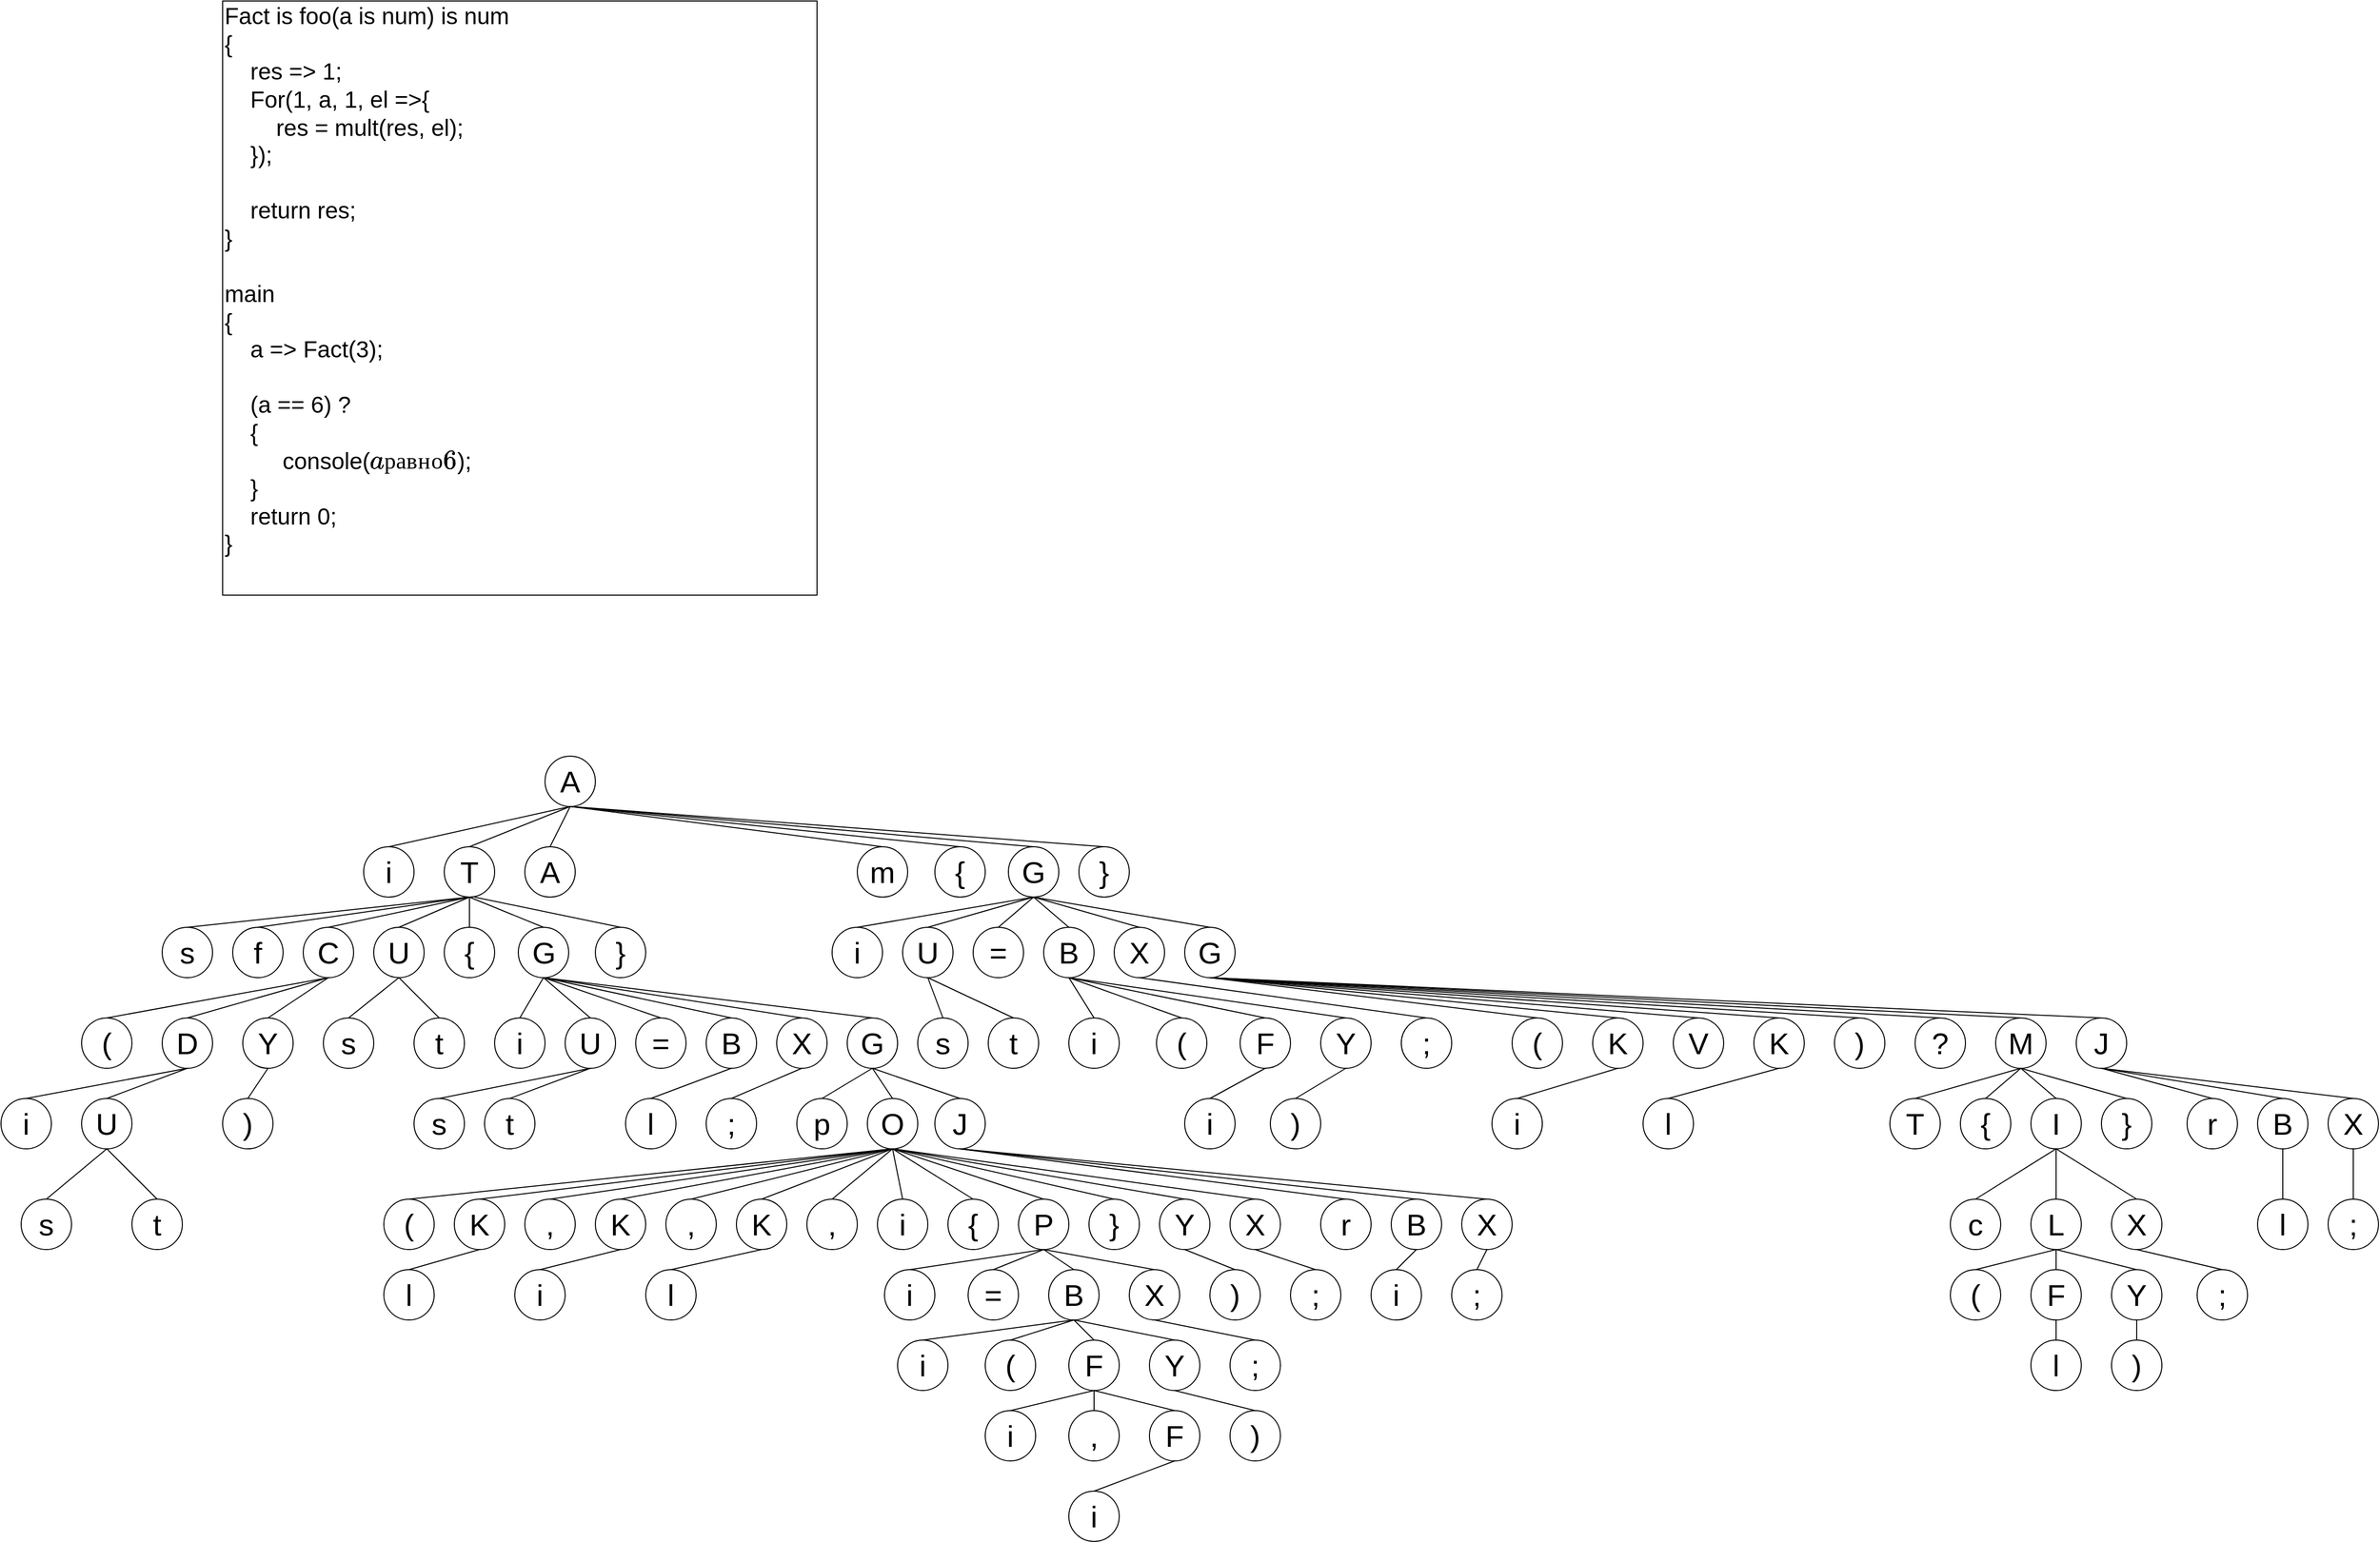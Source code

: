 <mxfile version="20.6.2" type="device"><diagram id="t-h6Ucj8HyHnSGTuayX8" name="Страница 1"><mxGraphModel dx="3240" dy="2719" grid="1" gridSize="10" guides="1" tooltips="1" connect="1" arrows="1" fold="1" page="1" pageScale="1" pageWidth="827" pageHeight="1169" math="0" shadow="0"><root><mxCell id="0"/><mxCell id="1" parent="0"/><mxCell id="Z1qQyXmGUw27aQ5D_yvn-1" value="&lt;font style=&quot;font-size: 30px;&quot;&gt;А&lt;/font&gt;" style="ellipse;whiteSpace=wrap;html=1;aspect=fixed;" vertex="1" parent="1"><mxGeometry x="390" y="10" width="50" height="50" as="geometry"/></mxCell><mxCell id="Z1qQyXmGUw27aQ5D_yvn-2" value="" style="endArrow=none;html=1;rounded=0;fontSize=30;entryX=0.5;entryY=1;entryDx=0;entryDy=0;exitX=0.5;exitY=0;exitDx=0;exitDy=0;" edge="1" parent="1" source="Z1qQyXmGUw27aQ5D_yvn-3" target="Z1qQyXmGUw27aQ5D_yvn-1"><mxGeometry width="50" height="50" relative="1" as="geometry"><mxPoint x="350" y="100" as="sourcePoint"/><mxPoint x="410" y="80" as="targetPoint"/></mxGeometry></mxCell><mxCell id="Z1qQyXmGUw27aQ5D_yvn-3" value="&lt;span style=&quot;font-size: 30px;&quot;&gt;i&lt;/span&gt;" style="ellipse;whiteSpace=wrap;html=1;aspect=fixed;" vertex="1" parent="1"><mxGeometry x="210" y="100" width="50" height="50" as="geometry"/></mxCell><mxCell id="Z1qQyXmGUw27aQ5D_yvn-4" value="&lt;font style=&quot;font-size: 30px;&quot;&gt;T&lt;/font&gt;" style="ellipse;whiteSpace=wrap;html=1;aspect=fixed;" vertex="1" parent="1"><mxGeometry x="290" y="100" width="50" height="50" as="geometry"/></mxCell><mxCell id="Z1qQyXmGUw27aQ5D_yvn-5" value="&lt;font style=&quot;font-size: 30px;&quot;&gt;A&lt;/font&gt;" style="ellipse;whiteSpace=wrap;html=1;aspect=fixed;" vertex="1" parent="1"><mxGeometry x="370" y="100" width="50" height="50" as="geometry"/></mxCell><mxCell id="Z1qQyXmGUw27aQ5D_yvn-6" value="" style="endArrow=none;html=1;rounded=0;fontSize=30;entryX=0.5;entryY=1;entryDx=0;entryDy=0;exitX=0.5;exitY=0;exitDx=0;exitDy=0;" edge="1" parent="1" source="Z1qQyXmGUw27aQ5D_yvn-4" target="Z1qQyXmGUw27aQ5D_yvn-1"><mxGeometry width="50" height="50" relative="1" as="geometry"><mxPoint x="245" y="110" as="sourcePoint"/><mxPoint x="425" y="70" as="targetPoint"/></mxGeometry></mxCell><mxCell id="Z1qQyXmGUw27aQ5D_yvn-7" value="" style="endArrow=none;html=1;rounded=0;fontSize=30;entryX=0.5;entryY=1;entryDx=0;entryDy=0;exitX=0.5;exitY=0;exitDx=0;exitDy=0;" edge="1" parent="1" source="Z1qQyXmGUw27aQ5D_yvn-5" target="Z1qQyXmGUw27aQ5D_yvn-1"><mxGeometry width="50" height="50" relative="1" as="geometry"><mxPoint x="325" y="110" as="sourcePoint"/><mxPoint x="425" y="70" as="targetPoint"/></mxGeometry></mxCell><mxCell id="Z1qQyXmGUw27aQ5D_yvn-8" value="&lt;font style=&quot;font-size: 30px;&quot;&gt;s&lt;/font&gt;" style="ellipse;whiteSpace=wrap;html=1;aspect=fixed;" vertex="1" parent="1"><mxGeometry x="10" y="180" width="50" height="50" as="geometry"/></mxCell><mxCell id="Z1qQyXmGUw27aQ5D_yvn-9" value="&lt;font style=&quot;font-size: 30px;&quot;&gt;f&lt;/font&gt;" style="ellipse;whiteSpace=wrap;html=1;aspect=fixed;" vertex="1" parent="1"><mxGeometry x="80" y="180" width="50" height="50" as="geometry"/></mxCell><mxCell id="Z1qQyXmGUw27aQ5D_yvn-10" value="&lt;font style=&quot;font-size: 30px;&quot;&gt;C&lt;/font&gt;" style="ellipse;whiteSpace=wrap;html=1;aspect=fixed;" vertex="1" parent="1"><mxGeometry x="150" y="180" width="50" height="50" as="geometry"/></mxCell><mxCell id="Z1qQyXmGUw27aQ5D_yvn-11" value="&lt;font style=&quot;font-size: 30px;&quot;&gt;U&lt;/font&gt;" style="ellipse;whiteSpace=wrap;html=1;aspect=fixed;" vertex="1" parent="1"><mxGeometry x="220" y="180" width="50" height="50" as="geometry"/></mxCell><mxCell id="Z1qQyXmGUw27aQ5D_yvn-12" value="&lt;font style=&quot;font-size: 30px;&quot;&gt;{&lt;/font&gt;" style="ellipse;whiteSpace=wrap;html=1;aspect=fixed;" vertex="1" parent="1"><mxGeometry x="290" y="180" width="50" height="50" as="geometry"/></mxCell><mxCell id="Z1qQyXmGUw27aQ5D_yvn-13" value="&lt;font style=&quot;font-size: 30px;&quot;&gt;G&lt;/font&gt;" style="ellipse;whiteSpace=wrap;html=1;aspect=fixed;" vertex="1" parent="1"><mxGeometry x="363.5" y="180" width="50" height="50" as="geometry"/></mxCell><mxCell id="Z1qQyXmGUw27aQ5D_yvn-15" value="&lt;font style=&quot;font-size: 30px;&quot;&gt;}&lt;/font&gt;" style="ellipse;whiteSpace=wrap;html=1;aspect=fixed;" vertex="1" parent="1"><mxGeometry x="440" y="180" width="50" height="50" as="geometry"/></mxCell><mxCell id="Z1qQyXmGUw27aQ5D_yvn-16" value="" style="endArrow=none;html=1;rounded=0;fontSize=30;entryX=0.5;entryY=1;entryDx=0;entryDy=0;exitX=0.5;exitY=0;exitDx=0;exitDy=0;" edge="1" parent="1" source="Z1qQyXmGUw27aQ5D_yvn-8" target="Z1qQyXmGUw27aQ5D_yvn-4"><mxGeometry width="50" height="50" relative="1" as="geometry"><mxPoint x="405" y="110" as="sourcePoint"/><mxPoint x="425" y="70" as="targetPoint"/></mxGeometry></mxCell><mxCell id="Z1qQyXmGUw27aQ5D_yvn-17" value="" style="endArrow=none;html=1;rounded=0;fontSize=30;entryX=0.5;entryY=1;entryDx=0;entryDy=0;exitX=0.5;exitY=0;exitDx=0;exitDy=0;" edge="1" parent="1" source="Z1qQyXmGUw27aQ5D_yvn-9" target="Z1qQyXmGUw27aQ5D_yvn-4"><mxGeometry width="50" height="50" relative="1" as="geometry"><mxPoint x="45" y="190" as="sourcePoint"/><mxPoint x="325" y="160" as="targetPoint"/></mxGeometry></mxCell><mxCell id="Z1qQyXmGUw27aQ5D_yvn-18" value="" style="endArrow=none;html=1;rounded=0;fontSize=30;entryX=0.5;entryY=1;entryDx=0;entryDy=0;exitX=0.5;exitY=0;exitDx=0;exitDy=0;" edge="1" parent="1" source="Z1qQyXmGUw27aQ5D_yvn-10" target="Z1qQyXmGUw27aQ5D_yvn-4"><mxGeometry width="50" height="50" relative="1" as="geometry"><mxPoint x="170" y="180" as="sourcePoint"/><mxPoint x="325" y="160" as="targetPoint"/></mxGeometry></mxCell><mxCell id="Z1qQyXmGUw27aQ5D_yvn-20" value="" style="endArrow=none;html=1;rounded=0;fontSize=30;entryX=0.5;entryY=1;entryDx=0;entryDy=0;exitX=0.5;exitY=0;exitDx=0;exitDy=0;" edge="1" parent="1" source="Z1qQyXmGUw27aQ5D_yvn-11" target="Z1qQyXmGUw27aQ5D_yvn-4"><mxGeometry width="50" height="50" relative="1" as="geometry"><mxPoint x="185" y="190" as="sourcePoint"/><mxPoint x="325" y="160" as="targetPoint"/></mxGeometry></mxCell><mxCell id="Z1qQyXmGUw27aQ5D_yvn-21" value="" style="endArrow=none;html=1;rounded=0;fontSize=30;entryX=0.5;entryY=1;entryDx=0;entryDy=0;exitX=0.5;exitY=0;exitDx=0;exitDy=0;" edge="1" parent="1" source="Z1qQyXmGUw27aQ5D_yvn-12" target="Z1qQyXmGUw27aQ5D_yvn-4"><mxGeometry width="50" height="50" relative="1" as="geometry"><mxPoint x="255" y="190" as="sourcePoint"/><mxPoint x="325" y="160" as="targetPoint"/></mxGeometry></mxCell><mxCell id="Z1qQyXmGUw27aQ5D_yvn-22" value="" style="endArrow=none;html=1;rounded=0;fontSize=30;entryX=0.5;entryY=1;entryDx=0;entryDy=0;exitX=0.5;exitY=0;exitDx=0;exitDy=0;" edge="1" parent="1" source="Z1qQyXmGUw27aQ5D_yvn-13" target="Z1qQyXmGUw27aQ5D_yvn-4"><mxGeometry width="50" height="50" relative="1" as="geometry"><mxPoint x="325" y="190" as="sourcePoint"/><mxPoint x="325" y="160" as="targetPoint"/></mxGeometry></mxCell><mxCell id="Z1qQyXmGUw27aQ5D_yvn-24" value="" style="endArrow=none;html=1;rounded=0;fontSize=30;exitX=0.5;exitY=0;exitDx=0;exitDy=0;" edge="1" parent="1" source="Z1qQyXmGUw27aQ5D_yvn-15"><mxGeometry width="50" height="50" relative="1" as="geometry"><mxPoint x="398.5" y="190" as="sourcePoint"/><mxPoint x="320" y="150" as="targetPoint"/></mxGeometry></mxCell><mxCell id="Z1qQyXmGUw27aQ5D_yvn-25" value="&lt;div style=&quot;font-size: 23px;&quot;&gt;&lt;font style=&quot;font-size: 23px;&quot;&gt;Fact is foo(a is num) is num&lt;/font&gt;&lt;/div&gt;&lt;div style=&quot;font-size: 23px;&quot;&gt;&lt;font style=&quot;font-size: 23px;&quot;&gt;{&lt;/font&gt;&lt;/div&gt;&lt;div style=&quot;font-size: 23px;&quot;&gt;&lt;font style=&quot;font-size: 23px;&quot;&gt;&amp;nbsp; &amp;nbsp; res =&amp;gt; 1;&lt;/font&gt;&lt;/div&gt;&lt;div style=&quot;font-size: 23px;&quot;&gt;&lt;span style=&quot;&quot;&gt;&lt;font style=&quot;font-size: 23px;&quot;&gt;&#9;&lt;/font&gt;&lt;/span&gt;&lt;/div&gt;&lt;div style=&quot;font-size: 23px;&quot;&gt;&lt;font style=&quot;font-size: 23px;&quot;&gt;&amp;nbsp; &amp;nbsp; For(1, a, 1, el =&amp;gt;{&lt;/font&gt;&lt;/div&gt;&lt;div style=&quot;font-size: 23px;&quot;&gt;&lt;font style=&quot;font-size: 23px;&quot;&gt;&amp;nbsp; &amp;nbsp; &amp;nbsp; &amp;nbsp; res = mult(res, el);&lt;/font&gt;&lt;/div&gt;&lt;div style=&quot;font-size: 23px;&quot;&gt;&lt;font style=&quot;font-size: 23px;&quot;&gt;&amp;nbsp; &amp;nbsp; });&lt;/font&gt;&lt;/div&gt;&lt;div style=&quot;font-size: 23px;&quot;&gt;&lt;font style=&quot;font-size: 23px;&quot;&gt;&lt;br&gt;&lt;/font&gt;&lt;/div&gt;&lt;div style=&quot;font-size: 23px;&quot;&gt;&lt;font style=&quot;font-size: 23px;&quot;&gt;&amp;nbsp; &amp;nbsp; return res;&lt;/font&gt;&lt;/div&gt;&lt;div style=&quot;font-size: 23px;&quot;&gt;&lt;font style=&quot;font-size: 23px;&quot;&gt;}&lt;/font&gt;&lt;/div&gt;&lt;div style=&quot;font-size: 23px;&quot;&gt;&lt;font style=&quot;font-size: 23px;&quot;&gt;&lt;br&gt;&lt;/font&gt;&lt;/div&gt;&lt;div style=&quot;font-size: 23px;&quot;&gt;&lt;font style=&quot;font-size: 23px;&quot;&gt;main&lt;/font&gt;&lt;/div&gt;&lt;div style=&quot;font-size: 23px;&quot;&gt;&lt;font style=&quot;font-size: 23px;&quot;&gt;{&lt;/font&gt;&lt;/div&gt;&lt;div style=&quot;font-size: 23px;&quot;&gt;&lt;font style=&quot;font-size: 23px;&quot;&gt;&amp;nbsp; &amp;nbsp; a =&amp;gt; Fact(3);&lt;/font&gt;&lt;/div&gt;&lt;div style=&quot;font-size: 23px;&quot;&gt;&lt;font style=&quot;font-size: 23px;&quot;&gt;&lt;br&gt;&lt;/font&gt;&lt;/div&gt;&lt;div style=&quot;font-size: 23px;&quot;&gt;&lt;font style=&quot;font-size: 23px;&quot;&gt;&amp;nbsp; &amp;nbsp; (a == 6) ?&amp;nbsp;&lt;/font&gt;&lt;/div&gt;&lt;div style=&quot;font-size: 23px;&quot;&gt;&lt;font style=&quot;font-size: 23px;&quot;&gt;&lt;span style=&quot;&quot;&gt;&lt;/span&gt;&amp;nbsp; &amp;nbsp; {&lt;/font&gt;&lt;/div&gt;&lt;div style=&quot;font-size: 23px;&quot;&gt;&lt;font style=&quot;font-size: 23px;&quot;&gt;&lt;span style=&quot;&quot;&gt;&lt;/span&gt;&amp;nbsp; &amp;nbsp; &amp;nbsp; &amp;nbsp; &amp;nbsp;console(`a равно 6`);&lt;/font&gt;&lt;/div&gt;&lt;div style=&quot;font-size: 23px;&quot;&gt;&lt;font style=&quot;font-size: 23px;&quot;&gt;&lt;span style=&quot;&quot;&gt;&lt;/span&gt;&amp;nbsp; &amp;nbsp; }&lt;/font&gt;&lt;/div&gt;&lt;div style=&quot;font-size: 23px;&quot;&gt;&lt;span style=&quot;&quot;&gt;&lt;font style=&quot;font-size: 23px;&quot;&gt;&#9;&lt;/font&gt;&lt;/span&gt;&lt;/div&gt;&lt;div style=&quot;font-size: 23px;&quot;&gt;&lt;font style=&quot;font-size: 23px;&quot;&gt;&amp;nbsp; &amp;nbsp; return 0;&lt;/font&gt;&lt;/div&gt;&lt;div style=&quot;font-size: 23px;&quot;&gt;&lt;font style=&quot;font-size: 23px;&quot;&gt;}&lt;/font&gt;&lt;/div&gt;&lt;div style=&quot;font-size: 29px;&quot;&gt;&lt;br&gt;&lt;/div&gt;" style="whiteSpace=wrap;html=1;aspect=fixed;labelBackgroundColor=#ffffff;fontSize=30;align=left;" vertex="1" parent="1"><mxGeometry x="70" y="-740" width="590" height="590" as="geometry"/></mxCell><mxCell id="Z1qQyXmGUw27aQ5D_yvn-26" value="&lt;span style=&quot;font-size: 30px;&quot;&gt;(&lt;/span&gt;" style="ellipse;whiteSpace=wrap;html=1;aspect=fixed;" vertex="1" parent="1"><mxGeometry x="-70" y="270" width="50" height="50" as="geometry"/></mxCell><mxCell id="Z1qQyXmGUw27aQ5D_yvn-27" value="&lt;font style=&quot;font-size: 30px;&quot;&gt;D&lt;/font&gt;" style="ellipse;whiteSpace=wrap;html=1;aspect=fixed;" vertex="1" parent="1"><mxGeometry x="10" y="270" width="50" height="50" as="geometry"/></mxCell><mxCell id="Z1qQyXmGUw27aQ5D_yvn-28" value="&lt;font style=&quot;font-size: 30px;&quot;&gt;Y&lt;/font&gt;" style="ellipse;whiteSpace=wrap;html=1;aspect=fixed;" vertex="1" parent="1"><mxGeometry x="90" y="270" width="50" height="50" as="geometry"/></mxCell><mxCell id="Z1qQyXmGUw27aQ5D_yvn-29" value="&lt;font style=&quot;font-size: 30px;&quot;&gt;i&lt;/font&gt;" style="ellipse;whiteSpace=wrap;html=1;aspect=fixed;" vertex="1" parent="1"><mxGeometry x="-150" y="350" width="50" height="50" as="geometry"/></mxCell><mxCell id="Z1qQyXmGUw27aQ5D_yvn-30" value="&lt;font style=&quot;font-size: 30px;&quot;&gt;U&lt;/font&gt;" style="ellipse;whiteSpace=wrap;html=1;aspect=fixed;" vertex="1" parent="1"><mxGeometry x="-70" y="350" width="50" height="50" as="geometry"/></mxCell><mxCell id="Z1qQyXmGUw27aQ5D_yvn-31" value="" style="endArrow=none;html=1;rounded=0;fontSize=30;entryX=0.5;entryY=1;entryDx=0;entryDy=0;exitX=0.5;exitY=0;exitDx=0;exitDy=0;" edge="1" parent="1" source="Z1qQyXmGUw27aQ5D_yvn-26" target="Z1qQyXmGUw27aQ5D_yvn-10"><mxGeometry width="50" height="50" relative="1" as="geometry"><mxPoint x="-80" y="230" as="sourcePoint"/><mxPoint x="-10" y="200" as="targetPoint"/></mxGeometry></mxCell><mxCell id="Z1qQyXmGUw27aQ5D_yvn-32" value="" style="endArrow=none;html=1;rounded=0;fontSize=30;entryX=0.5;entryY=1;entryDx=0;entryDy=0;exitX=0.5;exitY=0;exitDx=0;exitDy=0;" edge="1" parent="1" source="Z1qQyXmGUw27aQ5D_yvn-27" target="Z1qQyXmGUw27aQ5D_yvn-10"><mxGeometry width="50" height="50" relative="1" as="geometry"><mxPoint x="-35" y="260" as="sourcePoint"/><mxPoint x="185" y="240" as="targetPoint"/></mxGeometry></mxCell><mxCell id="Z1qQyXmGUw27aQ5D_yvn-33" value="" style="endArrow=none;html=1;rounded=0;fontSize=30;entryX=0.5;entryY=1;entryDx=0;entryDy=0;exitX=0.5;exitY=0;exitDx=0;exitDy=0;" edge="1" parent="1" source="Z1qQyXmGUw27aQ5D_yvn-28" target="Z1qQyXmGUw27aQ5D_yvn-10"><mxGeometry width="50" height="50" relative="1" as="geometry"><mxPoint x="120" y="250" as="sourcePoint"/><mxPoint x="185" y="240" as="targetPoint"/></mxGeometry></mxCell><mxCell id="Z1qQyXmGUw27aQ5D_yvn-34" value="" style="endArrow=none;html=1;rounded=0;fontSize=30;entryX=0.5;entryY=1;entryDx=0;entryDy=0;exitX=0.5;exitY=0;exitDx=0;exitDy=0;" edge="1" parent="1" source="Z1qQyXmGUw27aQ5D_yvn-29" target="Z1qQyXmGUw27aQ5D_yvn-27"><mxGeometry width="50" height="50" relative="1" as="geometry"><mxPoint x="-150" y="330" as="sourcePoint"/><mxPoint x="-90" y="310" as="targetPoint"/></mxGeometry></mxCell><mxCell id="Z1qQyXmGUw27aQ5D_yvn-35" value="" style="endArrow=none;html=1;rounded=0;fontSize=30;entryX=0.5;entryY=1;entryDx=0;entryDy=0;exitX=0.5;exitY=0;exitDx=0;exitDy=0;" edge="1" parent="1" source="Z1qQyXmGUw27aQ5D_yvn-30" target="Z1qQyXmGUw27aQ5D_yvn-27"><mxGeometry width="50" height="50" relative="1" as="geometry"><mxPoint x="-115" y="360" as="sourcePoint"/><mxPoint x="45" y="330" as="targetPoint"/></mxGeometry></mxCell><mxCell id="Z1qQyXmGUw27aQ5D_yvn-36" value="&lt;font style=&quot;font-size: 30px;&quot;&gt;)&lt;/font&gt;" style="ellipse;whiteSpace=wrap;html=1;aspect=fixed;" vertex="1" parent="1"><mxGeometry x="70" y="350" width="50" height="50" as="geometry"/></mxCell><mxCell id="Z1qQyXmGUw27aQ5D_yvn-37" value="" style="endArrow=none;html=1;rounded=0;fontSize=30;entryX=0.5;entryY=1;entryDx=0;entryDy=0;exitX=0.5;exitY=0;exitDx=0;exitDy=0;" edge="1" parent="1" source="Z1qQyXmGUw27aQ5D_yvn-36" target="Z1qQyXmGUw27aQ5D_yvn-28"><mxGeometry width="50" height="50" relative="1" as="geometry"><mxPoint x="-35" y="360" as="sourcePoint"/><mxPoint x="45" y="330" as="targetPoint"/></mxGeometry></mxCell><mxCell id="Z1qQyXmGUw27aQ5D_yvn-38" value="&lt;font style=&quot;font-size: 30px;&quot;&gt;s&lt;/font&gt;" style="ellipse;whiteSpace=wrap;html=1;aspect=fixed;" vertex="1" parent="1"><mxGeometry x="-130" y="450" width="50" height="50" as="geometry"/></mxCell><mxCell id="Z1qQyXmGUw27aQ5D_yvn-39" value="&lt;font style=&quot;font-size: 30px;&quot;&gt;t&lt;/font&gt;" style="ellipse;whiteSpace=wrap;html=1;aspect=fixed;" vertex="1" parent="1"><mxGeometry x="-20" y="450" width="50" height="50" as="geometry"/></mxCell><mxCell id="Z1qQyXmGUw27aQ5D_yvn-40" value="" style="endArrow=none;html=1;rounded=0;fontSize=30;entryX=0.5;entryY=1;entryDx=0;entryDy=0;exitX=0.5;exitY=0;exitDx=0;exitDy=0;" edge="1" parent="1" source="Z1qQyXmGUw27aQ5D_yvn-38" target="Z1qQyXmGUw27aQ5D_yvn-30"><mxGeometry width="50" height="50" relative="1" as="geometry"><mxPoint x="-35" y="390" as="sourcePoint"/><mxPoint x="-45" y="430" as="targetPoint"/></mxGeometry></mxCell><mxCell id="Z1qQyXmGUw27aQ5D_yvn-41" value="" style="endArrow=none;html=1;rounded=0;fontSize=30;entryX=0.5;entryY=1;entryDx=0;entryDy=0;exitX=0.5;exitY=0;exitDx=0;exitDy=0;" edge="1" parent="1" source="Z1qQyXmGUw27aQ5D_yvn-39" target="Z1qQyXmGUw27aQ5D_yvn-30"><mxGeometry width="50" height="50" relative="1" as="geometry"><mxPoint x="-95" y="460" as="sourcePoint"/><mxPoint x="-45" y="430" as="targetPoint"/></mxGeometry></mxCell><mxCell id="Z1qQyXmGUw27aQ5D_yvn-42" value="&lt;font style=&quot;font-size: 30px;&quot;&gt;s&lt;/font&gt;" style="ellipse;whiteSpace=wrap;html=1;aspect=fixed;" vertex="1" parent="1"><mxGeometry x="170" y="270" width="50" height="50" as="geometry"/></mxCell><mxCell id="Z1qQyXmGUw27aQ5D_yvn-43" value="&lt;font style=&quot;font-size: 30px;&quot;&gt;t&lt;/font&gt;" style="ellipse;whiteSpace=wrap;html=1;aspect=fixed;" vertex="1" parent="1"><mxGeometry x="260" y="270" width="50" height="50" as="geometry"/></mxCell><mxCell id="Z1qQyXmGUw27aQ5D_yvn-44" value="" style="endArrow=none;html=1;rounded=0;fontSize=30;entryX=0.5;entryY=0;entryDx=0;entryDy=0;exitX=0.5;exitY=1;exitDx=0;exitDy=0;" edge="1" parent="1" source="Z1qQyXmGUw27aQ5D_yvn-11" target="Z1qQyXmGUw27aQ5D_yvn-42"><mxGeometry width="50" height="50" relative="1" as="geometry"><mxPoint x="105" y="340" as="sourcePoint"/><mxPoint x="125" y="310" as="targetPoint"/></mxGeometry></mxCell><mxCell id="Z1qQyXmGUw27aQ5D_yvn-45" value="" style="endArrow=none;html=1;rounded=0;fontSize=30;entryX=0.5;entryY=0;entryDx=0;entryDy=0;exitX=0.5;exitY=1;exitDx=0;exitDy=0;" edge="1" parent="1" source="Z1qQyXmGUw27aQ5D_yvn-11" target="Z1qQyXmGUw27aQ5D_yvn-43"><mxGeometry width="50" height="50" relative="1" as="geometry"><mxPoint x="255" y="240" as="sourcePoint"/><mxPoint x="205" y="260" as="targetPoint"/></mxGeometry></mxCell><mxCell id="Z1qQyXmGUw27aQ5D_yvn-46" value="&lt;span style=&quot;font-size: 30px;&quot;&gt;i&lt;/span&gt;" style="ellipse;whiteSpace=wrap;html=1;aspect=fixed;" vertex="1" parent="1"><mxGeometry x="340" y="270" width="50" height="50" as="geometry"/></mxCell><mxCell id="Z1qQyXmGUw27aQ5D_yvn-47" value="&lt;font style=&quot;font-size: 30px;&quot;&gt;U&lt;/font&gt;" style="ellipse;whiteSpace=wrap;html=1;aspect=fixed;" vertex="1" parent="1"><mxGeometry x="410" y="270" width="50" height="50" as="geometry"/></mxCell><mxCell id="Z1qQyXmGUw27aQ5D_yvn-48" value="&lt;font style=&quot;font-size: 30px;&quot;&gt;=&lt;/font&gt;" style="ellipse;whiteSpace=wrap;html=1;aspect=fixed;" vertex="1" parent="1"><mxGeometry x="480" y="270" width="50" height="50" as="geometry"/></mxCell><mxCell id="Z1qQyXmGUw27aQ5D_yvn-49" value="&lt;font style=&quot;font-size: 30px;&quot;&gt;B&lt;/font&gt;" style="ellipse;whiteSpace=wrap;html=1;aspect=fixed;" vertex="1" parent="1"><mxGeometry x="550" y="270" width="50" height="50" as="geometry"/></mxCell><mxCell id="Z1qQyXmGUw27aQ5D_yvn-50" value="&lt;font style=&quot;font-size: 30px;&quot;&gt;X&lt;/font&gt;" style="ellipse;whiteSpace=wrap;html=1;aspect=fixed;" vertex="1" parent="1"><mxGeometry x="620" y="270" width="50" height="50" as="geometry"/></mxCell><mxCell id="Z1qQyXmGUw27aQ5D_yvn-51" value="&lt;font style=&quot;font-size: 30px;&quot;&gt;G&lt;/font&gt;" style="ellipse;whiteSpace=wrap;html=1;aspect=fixed;" vertex="1" parent="1"><mxGeometry x="690" y="270" width="50" height="50" as="geometry"/></mxCell><mxCell id="Z1qQyXmGUw27aQ5D_yvn-52" value="" style="endArrow=none;html=1;rounded=0;fontSize=30;entryX=0.5;entryY=0;entryDx=0;entryDy=0;exitX=0.5;exitY=1;exitDx=0;exitDy=0;" edge="1" parent="1" source="Z1qQyXmGUw27aQ5D_yvn-13" target="Z1qQyXmGUw27aQ5D_yvn-46"><mxGeometry width="50" height="50" relative="1" as="geometry"><mxPoint x="255" y="240" as="sourcePoint"/><mxPoint x="295" y="260" as="targetPoint"/></mxGeometry></mxCell><mxCell id="Z1qQyXmGUw27aQ5D_yvn-53" value="" style="endArrow=none;html=1;rounded=0;fontSize=30;entryX=0.5;entryY=0;entryDx=0;entryDy=0;exitX=0.5;exitY=1;exitDx=0;exitDy=0;" edge="1" parent="1" source="Z1qQyXmGUw27aQ5D_yvn-13" target="Z1qQyXmGUw27aQ5D_yvn-47"><mxGeometry width="50" height="50" relative="1" as="geometry"><mxPoint x="398.5" y="240" as="sourcePoint"/><mxPoint x="375" y="260" as="targetPoint"/></mxGeometry></mxCell><mxCell id="Z1qQyXmGUw27aQ5D_yvn-54" value="" style="endArrow=none;html=1;rounded=0;fontSize=30;entryX=0.5;entryY=0;entryDx=0;entryDy=0;exitX=0.5;exitY=1;exitDx=0;exitDy=0;" edge="1" parent="1" source="Z1qQyXmGUw27aQ5D_yvn-13" target="Z1qQyXmGUw27aQ5D_yvn-48"><mxGeometry width="50" height="50" relative="1" as="geometry"><mxPoint x="398.5" y="240" as="sourcePoint"/><mxPoint x="445" y="260" as="targetPoint"/></mxGeometry></mxCell><mxCell id="Z1qQyXmGUw27aQ5D_yvn-55" value="" style="endArrow=none;html=1;rounded=0;fontSize=30;entryX=0.5;entryY=0;entryDx=0;entryDy=0;exitX=0.5;exitY=1;exitDx=0;exitDy=0;" edge="1" parent="1" source="Z1qQyXmGUw27aQ5D_yvn-13" target="Z1qQyXmGUw27aQ5D_yvn-49"><mxGeometry width="50" height="50" relative="1" as="geometry"><mxPoint x="398.5" y="240" as="sourcePoint"/><mxPoint x="515" y="260" as="targetPoint"/></mxGeometry></mxCell><mxCell id="Z1qQyXmGUw27aQ5D_yvn-58" value="" style="endArrow=none;html=1;rounded=0;fontSize=30;entryX=0.5;entryY=0;entryDx=0;entryDy=0;exitX=0.5;exitY=1;exitDx=0;exitDy=0;" edge="1" parent="1" source="Z1qQyXmGUw27aQ5D_yvn-13" target="Z1qQyXmGUw27aQ5D_yvn-50"><mxGeometry width="50" height="50" relative="1" as="geometry"><mxPoint x="398.5" y="240" as="sourcePoint"/><mxPoint x="585" y="260" as="targetPoint"/></mxGeometry></mxCell><mxCell id="Z1qQyXmGUw27aQ5D_yvn-59" value="" style="endArrow=none;html=1;rounded=0;fontSize=30;entryX=0.5;entryY=0;entryDx=0;entryDy=0;exitX=0.5;exitY=1;exitDx=0;exitDy=0;" edge="1" parent="1" source="Z1qQyXmGUw27aQ5D_yvn-13" target="Z1qQyXmGUw27aQ5D_yvn-51"><mxGeometry width="50" height="50" relative="1" as="geometry"><mxPoint x="398.5" y="240" as="sourcePoint"/><mxPoint x="655" y="260" as="targetPoint"/></mxGeometry></mxCell><mxCell id="Z1qQyXmGUw27aQ5D_yvn-60" value="&lt;font style=&quot;font-size: 30px;&quot;&gt;s&lt;/font&gt;" style="ellipse;whiteSpace=wrap;html=1;aspect=fixed;" vertex="1" parent="1"><mxGeometry x="260" y="350" width="50" height="50" as="geometry"/></mxCell><mxCell id="Z1qQyXmGUw27aQ5D_yvn-61" value="&lt;font style=&quot;font-size: 30px;&quot;&gt;t&lt;/font&gt;" style="ellipse;whiteSpace=wrap;html=1;aspect=fixed;" vertex="1" parent="1"><mxGeometry x="330" y="350" width="50" height="50" as="geometry"/></mxCell><mxCell id="Z1qQyXmGUw27aQ5D_yvn-63" value="" style="endArrow=none;html=1;rounded=0;fontSize=30;entryX=0.5;entryY=0;entryDx=0;entryDy=0;exitX=0.5;exitY=1;exitDx=0;exitDy=0;" edge="1" parent="1" source="Z1qQyXmGUw27aQ5D_yvn-47" target="Z1qQyXmGUw27aQ5D_yvn-60"><mxGeometry width="50" height="50" relative="1" as="geometry"><mxPoint x="398.5" y="240" as="sourcePoint"/><mxPoint x="375" y="280" as="targetPoint"/></mxGeometry></mxCell><mxCell id="Z1qQyXmGUw27aQ5D_yvn-64" value="" style="endArrow=none;html=1;rounded=0;fontSize=30;entryX=0.5;entryY=0;entryDx=0;entryDy=0;exitX=0.5;exitY=1;exitDx=0;exitDy=0;" edge="1" parent="1" source="Z1qQyXmGUw27aQ5D_yvn-47" target="Z1qQyXmGUw27aQ5D_yvn-61"><mxGeometry width="50" height="50" relative="1" as="geometry"><mxPoint x="445" y="330" as="sourcePoint"/><mxPoint x="295" y="360" as="targetPoint"/></mxGeometry></mxCell><mxCell id="Z1qQyXmGUw27aQ5D_yvn-65" value="&lt;font style=&quot;font-size: 30px;&quot;&gt;l&lt;/font&gt;" style="ellipse;whiteSpace=wrap;html=1;aspect=fixed;" vertex="1" parent="1"><mxGeometry x="470" y="350" width="50" height="50" as="geometry"/></mxCell><mxCell id="Z1qQyXmGUw27aQ5D_yvn-66" value="" style="endArrow=none;html=1;rounded=0;fontSize=30;entryX=0.5;entryY=0;entryDx=0;entryDy=0;exitX=0.5;exitY=1;exitDx=0;exitDy=0;" edge="1" parent="1" source="Z1qQyXmGUw27aQ5D_yvn-49" target="Z1qQyXmGUw27aQ5D_yvn-65"><mxGeometry width="50" height="50" relative="1" as="geometry"><mxPoint x="445" y="330" as="sourcePoint"/><mxPoint x="365" y="360" as="targetPoint"/></mxGeometry></mxCell><mxCell id="Z1qQyXmGUw27aQ5D_yvn-67" value="&lt;span style=&quot;font-size: 30px;&quot;&gt;;&lt;/span&gt;" style="ellipse;whiteSpace=wrap;html=1;aspect=fixed;" vertex="1" parent="1"><mxGeometry x="550" y="350" width="50" height="50" as="geometry"/></mxCell><mxCell id="Z1qQyXmGUw27aQ5D_yvn-68" value="" style="endArrow=none;html=1;rounded=0;fontSize=30;entryX=0.5;entryY=0;entryDx=0;entryDy=0;exitX=0.5;exitY=1;exitDx=0;exitDy=0;" edge="1" parent="1" source="Z1qQyXmGUw27aQ5D_yvn-50" target="Z1qQyXmGUw27aQ5D_yvn-67"><mxGeometry width="50" height="50" relative="1" as="geometry"><mxPoint x="585" y="330" as="sourcePoint"/><mxPoint x="505" y="360" as="targetPoint"/></mxGeometry></mxCell><mxCell id="Z1qQyXmGUw27aQ5D_yvn-69" value="&lt;span style=&quot;font-size: 30px;&quot;&gt;p&lt;/span&gt;" style="ellipse;whiteSpace=wrap;html=1;aspect=fixed;" vertex="1" parent="1"><mxGeometry x="640" y="350" width="50" height="50" as="geometry"/></mxCell><mxCell id="Z1qQyXmGUw27aQ5D_yvn-70" value="&lt;font style=&quot;font-size: 30px;&quot;&gt;O&lt;/font&gt;" style="ellipse;whiteSpace=wrap;html=1;aspect=fixed;" vertex="1" parent="1"><mxGeometry x="710" y="350" width="50" height="50" as="geometry"/></mxCell><mxCell id="Z1qQyXmGUw27aQ5D_yvn-71" value="&lt;font style=&quot;font-size: 30px;&quot;&gt;J&lt;/font&gt;" style="ellipse;whiteSpace=wrap;html=1;aspect=fixed;" vertex="1" parent="1"><mxGeometry x="777" y="350" width="50" height="50" as="geometry"/></mxCell><mxCell id="Z1qQyXmGUw27aQ5D_yvn-72" value="" style="endArrow=none;html=1;rounded=0;fontSize=30;entryX=0.5;entryY=0;entryDx=0;entryDy=0;exitX=0.5;exitY=1;exitDx=0;exitDy=0;" edge="1" parent="1" source="Z1qQyXmGUw27aQ5D_yvn-51" target="Z1qQyXmGUw27aQ5D_yvn-69"><mxGeometry width="50" height="50" relative="1" as="geometry"><mxPoint x="655" y="330" as="sourcePoint"/><mxPoint x="585" y="360" as="targetPoint"/></mxGeometry></mxCell><mxCell id="Z1qQyXmGUw27aQ5D_yvn-73" value="" style="endArrow=none;html=1;rounded=0;fontSize=30;entryX=0.5;entryY=0;entryDx=0;entryDy=0;exitX=0.5;exitY=1;exitDx=0;exitDy=0;" edge="1" parent="1" source="Z1qQyXmGUw27aQ5D_yvn-51" target="Z1qQyXmGUw27aQ5D_yvn-70"><mxGeometry width="50" height="50" relative="1" as="geometry"><mxPoint x="725" y="330" as="sourcePoint"/><mxPoint x="675" y="360" as="targetPoint"/></mxGeometry></mxCell><mxCell id="Z1qQyXmGUw27aQ5D_yvn-74" value="" style="endArrow=none;html=1;rounded=0;fontSize=30;entryX=0.5;entryY=0;entryDx=0;entryDy=0;exitX=0.5;exitY=1;exitDx=0;exitDy=0;" edge="1" parent="1" source="Z1qQyXmGUw27aQ5D_yvn-51" target="Z1qQyXmGUw27aQ5D_yvn-71"><mxGeometry width="50" height="50" relative="1" as="geometry"><mxPoint x="725" y="330" as="sourcePoint"/><mxPoint x="745" y="360" as="targetPoint"/></mxGeometry></mxCell><mxCell id="Z1qQyXmGUw27aQ5D_yvn-75" value="&lt;span style=&quot;font-size: 30px;&quot;&gt;K&lt;/span&gt;" style="ellipse;whiteSpace=wrap;html=1;aspect=fixed;" vertex="1" parent="1"><mxGeometry x="440" y="450" width="50" height="50" as="geometry"/></mxCell><mxCell id="Z1qQyXmGUw27aQ5D_yvn-76" value="&lt;font style=&quot;font-size: 30px;&quot;&gt;,&lt;/font&gt;" style="ellipse;whiteSpace=wrap;html=1;aspect=fixed;" vertex="1" parent="1"><mxGeometry x="510" y="450" width="50" height="50" as="geometry"/></mxCell><mxCell id="Z1qQyXmGUw27aQ5D_yvn-77" value="&lt;font style=&quot;font-size: 30px;&quot;&gt;K&lt;/font&gt;" style="ellipse;whiteSpace=wrap;html=1;aspect=fixed;" vertex="1" parent="1"><mxGeometry x="580" y="450" width="50" height="50" as="geometry"/></mxCell><mxCell id="Z1qQyXmGUw27aQ5D_yvn-78" value="&lt;font style=&quot;font-size: 30px;&quot;&gt;,&lt;/font&gt;" style="ellipse;whiteSpace=wrap;html=1;aspect=fixed;" vertex="1" parent="1"><mxGeometry x="650" y="450" width="50" height="50" as="geometry"/></mxCell><mxCell id="Z1qQyXmGUw27aQ5D_yvn-79" value="&lt;font style=&quot;font-size: 30px;&quot;&gt;i&lt;/font&gt;" style="ellipse;whiteSpace=wrap;html=1;aspect=fixed;" vertex="1" parent="1"><mxGeometry x="720" y="450" width="50" height="50" as="geometry"/></mxCell><mxCell id="Z1qQyXmGUw27aQ5D_yvn-80" value="&lt;font style=&quot;font-size: 30px;&quot;&gt;{&lt;/font&gt;" style="ellipse;whiteSpace=wrap;html=1;aspect=fixed;" vertex="1" parent="1"><mxGeometry x="790" y="450" width="50" height="50" as="geometry"/></mxCell><mxCell id="Z1qQyXmGUw27aQ5D_yvn-84" value="&lt;font style=&quot;font-size: 30px;&quot;&gt;P&lt;/font&gt;" style="ellipse;whiteSpace=wrap;html=1;aspect=fixed;" vertex="1" parent="1"><mxGeometry x="860" y="450" width="50" height="50" as="geometry"/></mxCell><mxCell id="Z1qQyXmGUw27aQ5D_yvn-85" value="&lt;font style=&quot;font-size: 30px;&quot;&gt;}&lt;/font&gt;" style="ellipse;whiteSpace=wrap;html=1;aspect=fixed;" vertex="1" parent="1"><mxGeometry x="930" y="450" width="50" height="50" as="geometry"/></mxCell><mxCell id="Z1qQyXmGUw27aQ5D_yvn-86" value="&lt;font style=&quot;font-size: 30px;&quot;&gt;Y&lt;/font&gt;" style="ellipse;whiteSpace=wrap;html=1;aspect=fixed;" vertex="1" parent="1"><mxGeometry x="1000" y="450" width="50" height="50" as="geometry"/></mxCell><mxCell id="Z1qQyXmGUw27aQ5D_yvn-87" value="&lt;font style=&quot;font-size: 30px;&quot;&gt;X&lt;/font&gt;" style="ellipse;whiteSpace=wrap;html=1;aspect=fixed;" vertex="1" parent="1"><mxGeometry x="1070" y="450" width="50" height="50" as="geometry"/></mxCell><mxCell id="Z1qQyXmGUw27aQ5D_yvn-88" value="&lt;font style=&quot;font-size: 30px;&quot;&gt;,&lt;/font&gt;" style="ellipse;whiteSpace=wrap;html=1;aspect=fixed;" vertex="1" parent="1"><mxGeometry x="370" y="450" width="50" height="50" as="geometry"/></mxCell><mxCell id="Z1qQyXmGUw27aQ5D_yvn-89" value="&lt;span style=&quot;font-size: 30px;&quot;&gt;K&lt;/span&gt;" style="ellipse;whiteSpace=wrap;html=1;aspect=fixed;" vertex="1" parent="1"><mxGeometry x="300" y="450" width="50" height="50" as="geometry"/></mxCell><mxCell id="Z1qQyXmGUw27aQ5D_yvn-90" value="&lt;font style=&quot;font-size: 30px;&quot;&gt;(&lt;/font&gt;" style="ellipse;whiteSpace=wrap;html=1;aspect=fixed;" vertex="1" parent="1"><mxGeometry x="230" y="450" width="50" height="50" as="geometry"/></mxCell><mxCell id="Z1qQyXmGUw27aQ5D_yvn-91" value="" style="endArrow=none;html=1;rounded=0;fontSize=30;entryX=0.5;entryY=0;entryDx=0;entryDy=0;exitX=0.5;exitY=1;exitDx=0;exitDy=0;" edge="1" parent="1" source="Z1qQyXmGUw27aQ5D_yvn-70" target="Z1qQyXmGUw27aQ5D_yvn-90"><mxGeometry width="50" height="50" relative="1" as="geometry"><mxPoint x="735" y="430" as="sourcePoint"/><mxPoint x="585" y="390" as="targetPoint"/></mxGeometry></mxCell><mxCell id="Z1qQyXmGUw27aQ5D_yvn-92" value="" style="endArrow=none;html=1;rounded=0;fontSize=30;exitX=0.5;exitY=1;exitDx=0;exitDy=0;entryX=0.5;entryY=0;entryDx=0;entryDy=0;" edge="1" parent="1" source="Z1qQyXmGUw27aQ5D_yvn-70" target="Z1qQyXmGUw27aQ5D_yvn-89"><mxGeometry width="50" height="50" relative="1" as="geometry"><mxPoint x="735" y="430" as="sourcePoint"/><mxPoint x="330" y="450" as="targetPoint"/></mxGeometry></mxCell><mxCell id="Z1qQyXmGUw27aQ5D_yvn-93" value="" style="endArrow=none;html=1;rounded=0;fontSize=30;exitX=0.5;exitY=1;exitDx=0;exitDy=0;entryX=0.5;entryY=0;entryDx=0;entryDy=0;" edge="1" parent="1" source="Z1qQyXmGUw27aQ5D_yvn-70" target="Z1qQyXmGUw27aQ5D_yvn-88"><mxGeometry width="50" height="50" relative="1" as="geometry"><mxPoint x="735" y="430" as="sourcePoint"/><mxPoint x="335" y="460" as="targetPoint"/></mxGeometry></mxCell><mxCell id="Z1qQyXmGUw27aQ5D_yvn-94" value="" style="endArrow=none;html=1;rounded=0;fontSize=30;exitX=0.5;exitY=1;exitDx=0;exitDy=0;entryX=0.5;entryY=0;entryDx=0;entryDy=0;" edge="1" parent="1" source="Z1qQyXmGUw27aQ5D_yvn-70" target="Z1qQyXmGUw27aQ5D_yvn-75"><mxGeometry width="50" height="50" relative="1" as="geometry"><mxPoint x="735" y="430" as="sourcePoint"/><mxPoint x="405" y="460.0" as="targetPoint"/></mxGeometry></mxCell><mxCell id="Z1qQyXmGUw27aQ5D_yvn-95" value="" style="endArrow=none;html=1;rounded=0;fontSize=30;exitX=0.5;exitY=1;exitDx=0;exitDy=0;entryX=0.5;entryY=0;entryDx=0;entryDy=0;" edge="1" parent="1" source="Z1qQyXmGUw27aQ5D_yvn-70" target="Z1qQyXmGUw27aQ5D_yvn-76"><mxGeometry width="50" height="50" relative="1" as="geometry"><mxPoint x="735" y="430" as="sourcePoint"/><mxPoint x="475.0" y="460.0" as="targetPoint"/></mxGeometry></mxCell><mxCell id="Z1qQyXmGUw27aQ5D_yvn-96" value="" style="endArrow=none;html=1;rounded=0;fontSize=30;exitX=0.5;exitY=1;exitDx=0;exitDy=0;entryX=0.5;entryY=0;entryDx=0;entryDy=0;" edge="1" parent="1" source="Z1qQyXmGUw27aQ5D_yvn-70" target="Z1qQyXmGUw27aQ5D_yvn-77"><mxGeometry width="50" height="50" relative="1" as="geometry"><mxPoint x="735" y="430" as="sourcePoint"/><mxPoint x="545.0" y="460.0" as="targetPoint"/></mxGeometry></mxCell><mxCell id="Z1qQyXmGUw27aQ5D_yvn-97" value="" style="endArrow=none;html=1;rounded=0;fontSize=30;exitX=0.5;exitY=1;exitDx=0;exitDy=0;entryX=0.5;entryY=0;entryDx=0;entryDy=0;" edge="1" parent="1" source="Z1qQyXmGUw27aQ5D_yvn-70" target="Z1qQyXmGUw27aQ5D_yvn-78"><mxGeometry width="50" height="50" relative="1" as="geometry"><mxPoint x="735" y="430" as="sourcePoint"/><mxPoint x="680" y="450" as="targetPoint"/></mxGeometry></mxCell><mxCell id="Z1qQyXmGUw27aQ5D_yvn-98" value="" style="endArrow=none;html=1;rounded=0;fontSize=30;exitX=0.5;exitY=1;exitDx=0;exitDy=0;entryX=0.5;entryY=0;entryDx=0;entryDy=0;" edge="1" parent="1" source="Z1qQyXmGUw27aQ5D_yvn-70" target="Z1qQyXmGUw27aQ5D_yvn-79"><mxGeometry width="50" height="50" relative="1" as="geometry"><mxPoint x="735" y="430" as="sourcePoint"/><mxPoint x="685.0" y="460.0" as="targetPoint"/></mxGeometry></mxCell><mxCell id="Z1qQyXmGUw27aQ5D_yvn-99" value="" style="endArrow=none;html=1;rounded=0;fontSize=30;exitX=0.5;exitY=1;exitDx=0;exitDy=0;entryX=0.5;entryY=0;entryDx=0;entryDy=0;" edge="1" parent="1" source="Z1qQyXmGUw27aQ5D_yvn-70" target="Z1qQyXmGUw27aQ5D_yvn-80"><mxGeometry width="50" height="50" relative="1" as="geometry"><mxPoint x="735" y="430" as="sourcePoint"/><mxPoint x="755" y="460.0" as="targetPoint"/></mxGeometry></mxCell><mxCell id="Z1qQyXmGUw27aQ5D_yvn-100" value="" style="endArrow=none;html=1;rounded=0;fontSize=30;exitX=0.5;exitY=1;exitDx=0;exitDy=0;entryX=0.5;entryY=0;entryDx=0;entryDy=0;" edge="1" parent="1" source="Z1qQyXmGUw27aQ5D_yvn-70" target="Z1qQyXmGUw27aQ5D_yvn-84"><mxGeometry width="50" height="50" relative="1" as="geometry"><mxPoint x="735" y="430" as="sourcePoint"/><mxPoint x="825" y="460.0" as="targetPoint"/></mxGeometry></mxCell><mxCell id="Z1qQyXmGUw27aQ5D_yvn-101" value="" style="endArrow=none;html=1;rounded=0;fontSize=30;exitX=0.5;exitY=1;exitDx=0;exitDy=0;entryX=0.5;entryY=0;entryDx=0;entryDy=0;" edge="1" parent="1" source="Z1qQyXmGUw27aQ5D_yvn-70" target="Z1qQyXmGUw27aQ5D_yvn-85"><mxGeometry width="50" height="50" relative="1" as="geometry"><mxPoint x="735" y="430" as="sourcePoint"/><mxPoint x="895" y="460.0" as="targetPoint"/></mxGeometry></mxCell><mxCell id="Z1qQyXmGUw27aQ5D_yvn-102" value="" style="endArrow=none;html=1;rounded=0;fontSize=30;entryX=0.5;entryY=0;entryDx=0;entryDy=0;" edge="1" parent="1" target="Z1qQyXmGUw27aQ5D_yvn-86"><mxGeometry width="50" height="50" relative="1" as="geometry"><mxPoint x="735" y="400" as="sourcePoint"/><mxPoint x="965" y="460.0" as="targetPoint"/></mxGeometry></mxCell><mxCell id="Z1qQyXmGUw27aQ5D_yvn-103" value="" style="endArrow=none;html=1;rounded=0;fontSize=30;exitX=0.5;exitY=1;exitDx=0;exitDy=0;entryX=0.5;entryY=0;entryDx=0;entryDy=0;" edge="1" parent="1" source="Z1qQyXmGUw27aQ5D_yvn-70" target="Z1qQyXmGUw27aQ5D_yvn-87"><mxGeometry width="50" height="50" relative="1" as="geometry"><mxPoint x="735" y="430" as="sourcePoint"/><mxPoint x="1035" y="460.0" as="targetPoint"/></mxGeometry></mxCell><mxCell id="Z1qQyXmGUw27aQ5D_yvn-105" value="&lt;span style=&quot;font-size: 30px;&quot;&gt;l&lt;/span&gt;" style="ellipse;whiteSpace=wrap;html=1;aspect=fixed;" vertex="1" parent="1"><mxGeometry x="230" y="520" width="50" height="50" as="geometry"/></mxCell><mxCell id="Z1qQyXmGUw27aQ5D_yvn-106" value="" style="endArrow=none;html=1;rounded=0;fontSize=30;entryX=0.5;entryY=0;entryDx=0;entryDy=0;exitX=0.5;exitY=1;exitDx=0;exitDy=0;" edge="1" parent="1" source="Z1qQyXmGUw27aQ5D_yvn-89" target="Z1qQyXmGUw27aQ5D_yvn-105"><mxGeometry width="50" height="50" relative="1" as="geometry"><mxPoint x="745" y="410" as="sourcePoint"/><mxPoint x="265" y="460" as="targetPoint"/></mxGeometry></mxCell><mxCell id="Z1qQyXmGUw27aQ5D_yvn-107" value="&lt;span style=&quot;font-size: 30px;&quot;&gt;i&lt;/span&gt;" style="ellipse;whiteSpace=wrap;html=1;aspect=fixed;" vertex="1" parent="1"><mxGeometry x="360" y="520" width="50" height="50" as="geometry"/></mxCell><mxCell id="Z1qQyXmGUw27aQ5D_yvn-108" value="" style="endArrow=none;html=1;rounded=0;fontSize=30;entryX=0.5;entryY=0;entryDx=0;entryDy=0;exitX=0.5;exitY=1;exitDx=0;exitDy=0;" edge="1" parent="1" source="Z1qQyXmGUw27aQ5D_yvn-75" target="Z1qQyXmGUw27aQ5D_yvn-107"><mxGeometry width="50" height="50" relative="1" as="geometry"><mxPoint x="335" y="510" as="sourcePoint"/><mxPoint x="265" y="530" as="targetPoint"/></mxGeometry></mxCell><mxCell id="Z1qQyXmGUw27aQ5D_yvn-109" value="&lt;span style=&quot;font-size: 30px;&quot;&gt;l&lt;/span&gt;" style="ellipse;whiteSpace=wrap;html=1;aspect=fixed;" vertex="1" parent="1"><mxGeometry x="490" y="520" width="50" height="50" as="geometry"/></mxCell><mxCell id="Z1qQyXmGUw27aQ5D_yvn-110" value="" style="endArrow=none;html=1;rounded=0;fontSize=30;entryX=0.5;entryY=0;entryDx=0;entryDy=0;exitX=0.5;exitY=1;exitDx=0;exitDy=0;" edge="1" parent="1" source="Z1qQyXmGUw27aQ5D_yvn-77" target="Z1qQyXmGUw27aQ5D_yvn-109"><mxGeometry width="50" height="50" relative="1" as="geometry"><mxPoint x="475" y="510" as="sourcePoint"/><mxPoint x="395" y="530" as="targetPoint"/></mxGeometry></mxCell><mxCell id="Z1qQyXmGUw27aQ5D_yvn-111" value="&lt;span style=&quot;font-size: 30px;&quot;&gt;i&lt;/span&gt;" style="ellipse;whiteSpace=wrap;html=1;aspect=fixed;" vertex="1" parent="1"><mxGeometry x="727" y="520" width="50" height="50" as="geometry"/></mxCell><mxCell id="Z1qQyXmGUw27aQ5D_yvn-112" value="&lt;span style=&quot;font-size: 30px;&quot;&gt;=&lt;/span&gt;" style="ellipse;whiteSpace=wrap;html=1;aspect=fixed;" vertex="1" parent="1"><mxGeometry x="810" y="520" width="50" height="50" as="geometry"/></mxCell><mxCell id="Z1qQyXmGUw27aQ5D_yvn-113" value="&lt;span style=&quot;font-size: 30px;&quot;&gt;B&lt;/span&gt;" style="ellipse;whiteSpace=wrap;html=1;aspect=fixed;" vertex="1" parent="1"><mxGeometry x="890" y="520" width="50" height="50" as="geometry"/></mxCell><mxCell id="Z1qQyXmGUw27aQ5D_yvn-114" value="&lt;span style=&quot;font-size: 30px;&quot;&gt;X&lt;/span&gt;" style="ellipse;whiteSpace=wrap;html=1;aspect=fixed;" vertex="1" parent="1"><mxGeometry x="970" y="520" width="50" height="50" as="geometry"/></mxCell><mxCell id="Z1qQyXmGUw27aQ5D_yvn-115" value="" style="endArrow=none;html=1;rounded=0;fontSize=30;exitX=0.5;exitY=1;exitDx=0;exitDy=0;entryX=0.5;entryY=0;entryDx=0;entryDy=0;" edge="1" parent="1" source="Z1qQyXmGUw27aQ5D_yvn-84" target="Z1qQyXmGUw27aQ5D_yvn-111"><mxGeometry width="50" height="50" relative="1" as="geometry"><mxPoint x="745" y="410" as="sourcePoint"/><mxPoint x="755" y="460" as="targetPoint"/></mxGeometry></mxCell><mxCell id="Z1qQyXmGUw27aQ5D_yvn-116" value="" style="endArrow=none;html=1;rounded=0;fontSize=30;exitX=0.5;exitY=1;exitDx=0;exitDy=0;entryX=0.5;entryY=0;entryDx=0;entryDy=0;" edge="1" parent="1" source="Z1qQyXmGUw27aQ5D_yvn-84" target="Z1qQyXmGUw27aQ5D_yvn-112"><mxGeometry width="50" height="50" relative="1" as="geometry"><mxPoint x="895" y="510" as="sourcePoint"/><mxPoint x="762" y="530" as="targetPoint"/></mxGeometry></mxCell><mxCell id="Z1qQyXmGUw27aQ5D_yvn-117" value="" style="endArrow=none;html=1;rounded=0;fontSize=30;exitX=0.5;exitY=1;exitDx=0;exitDy=0;entryX=0.5;entryY=0;entryDx=0;entryDy=0;" edge="1" parent="1" source="Z1qQyXmGUw27aQ5D_yvn-84" target="Z1qQyXmGUw27aQ5D_yvn-113"><mxGeometry width="50" height="50" relative="1" as="geometry"><mxPoint x="895" y="510" as="sourcePoint"/><mxPoint x="845" y="530" as="targetPoint"/></mxGeometry></mxCell><mxCell id="Z1qQyXmGUw27aQ5D_yvn-118" value="" style="endArrow=none;html=1;rounded=0;fontSize=30;entryX=0.5;entryY=0;entryDx=0;entryDy=0;exitX=0.5;exitY=1;exitDx=0;exitDy=0;" edge="1" parent="1" source="Z1qQyXmGUw27aQ5D_yvn-84" target="Z1qQyXmGUw27aQ5D_yvn-114"><mxGeometry width="50" height="50" relative="1" as="geometry"><mxPoint x="890" y="500" as="sourcePoint"/><mxPoint x="925" y="530.0" as="targetPoint"/></mxGeometry></mxCell><mxCell id="Z1qQyXmGUw27aQ5D_yvn-120" value="&lt;span style=&quot;font-size: 30px;&quot;&gt;i&lt;/span&gt;" style="ellipse;whiteSpace=wrap;html=1;aspect=fixed;" vertex="1" parent="1"><mxGeometry x="740" y="590" width="50" height="50" as="geometry"/></mxCell><mxCell id="Z1qQyXmGUw27aQ5D_yvn-121" value="&lt;span style=&quot;font-size: 30px;&quot;&gt;(&lt;/span&gt;" style="ellipse;whiteSpace=wrap;html=1;aspect=fixed;" vertex="1" parent="1"><mxGeometry x="827" y="590" width="50" height="50" as="geometry"/></mxCell><mxCell id="Z1qQyXmGUw27aQ5D_yvn-122" value="&lt;span style=&quot;font-size: 30px;&quot;&gt;F&lt;/span&gt;" style="ellipse;whiteSpace=wrap;html=1;aspect=fixed;" vertex="1" parent="1"><mxGeometry x="910" y="590" width="50" height="50" as="geometry"/></mxCell><mxCell id="Z1qQyXmGUw27aQ5D_yvn-123" value="&lt;span style=&quot;font-size: 30px;&quot;&gt;Y&lt;/span&gt;" style="ellipse;whiteSpace=wrap;html=1;aspect=fixed;" vertex="1" parent="1"><mxGeometry x="990" y="590" width="50" height="50" as="geometry"/></mxCell><mxCell id="Z1qQyXmGUw27aQ5D_yvn-124" value="" style="endArrow=none;html=1;rounded=0;fontSize=30;exitX=0.5;exitY=0;exitDx=0;exitDy=0;entryX=0.5;entryY=1;entryDx=0;entryDy=0;" edge="1" parent="1" source="Z1qQyXmGUw27aQ5D_yvn-120" target="Z1qQyXmGUw27aQ5D_yvn-113"><mxGeometry width="50" height="50" relative="1" as="geometry"><mxPoint x="895" y="510" as="sourcePoint"/><mxPoint x="925" y="530" as="targetPoint"/></mxGeometry></mxCell><mxCell id="Z1qQyXmGUw27aQ5D_yvn-125" value="" style="endArrow=none;html=1;rounded=0;fontSize=30;exitX=0.5;exitY=0;exitDx=0;exitDy=0;entryX=0.5;entryY=1;entryDx=0;entryDy=0;" edge="1" parent="1" source="Z1qQyXmGUw27aQ5D_yvn-121" target="Z1qQyXmGUw27aQ5D_yvn-113"><mxGeometry width="50" height="50" relative="1" as="geometry"><mxPoint x="775" y="600" as="sourcePoint"/><mxPoint x="925" y="580" as="targetPoint"/></mxGeometry></mxCell><mxCell id="Z1qQyXmGUw27aQ5D_yvn-126" value="" style="endArrow=none;html=1;rounded=0;fontSize=30;exitX=0.5;exitY=0;exitDx=0;exitDy=0;entryX=0.5;entryY=1;entryDx=0;entryDy=0;" edge="1" parent="1" source="Z1qQyXmGUw27aQ5D_yvn-122" target="Z1qQyXmGUw27aQ5D_yvn-113"><mxGeometry width="50" height="50" relative="1" as="geometry"><mxPoint x="862" y="600" as="sourcePoint"/><mxPoint x="925" y="580" as="targetPoint"/></mxGeometry></mxCell><mxCell id="Z1qQyXmGUw27aQ5D_yvn-127" value="" style="endArrow=none;html=1;rounded=0;fontSize=30;exitX=0.5;exitY=0;exitDx=0;exitDy=0;entryX=0.5;entryY=1;entryDx=0;entryDy=0;" edge="1" parent="1" source="Z1qQyXmGUw27aQ5D_yvn-123" target="Z1qQyXmGUw27aQ5D_yvn-113"><mxGeometry width="50" height="50" relative="1" as="geometry"><mxPoint x="945" y="600" as="sourcePoint"/><mxPoint x="925" y="580" as="targetPoint"/></mxGeometry></mxCell><mxCell id="Z1qQyXmGUw27aQ5D_yvn-128" value="&lt;span style=&quot;font-size: 30px;&quot;&gt;i&lt;/span&gt;" style="ellipse;whiteSpace=wrap;html=1;aspect=fixed;" vertex="1" parent="1"><mxGeometry x="827" y="660" width="50" height="50" as="geometry"/></mxCell><mxCell id="Z1qQyXmGUw27aQ5D_yvn-129" value="&lt;span style=&quot;font-size: 30px;&quot;&gt;,&lt;/span&gt;" style="ellipse;whiteSpace=wrap;html=1;aspect=fixed;" vertex="1" parent="1"><mxGeometry x="910" y="660" width="50" height="50" as="geometry"/></mxCell><mxCell id="Z1qQyXmGUw27aQ5D_yvn-130" value="&lt;span style=&quot;font-size: 30px;&quot;&gt;F&lt;/span&gt;" style="ellipse;whiteSpace=wrap;html=1;aspect=fixed;" vertex="1" parent="1"><mxGeometry x="990" y="660" width="50" height="50" as="geometry"/></mxCell><mxCell id="Z1qQyXmGUw27aQ5D_yvn-131" value="&lt;span style=&quot;font-size: 30px;&quot;&gt;i&lt;/span&gt;" style="ellipse;whiteSpace=wrap;html=1;aspect=fixed;" vertex="1" parent="1"><mxGeometry x="910" y="740" width="50" height="50" as="geometry"/></mxCell><mxCell id="Z1qQyXmGUw27aQ5D_yvn-132" value="" style="endArrow=none;html=1;rounded=0;fontSize=30;exitX=0.5;exitY=1;exitDx=0;exitDy=0;entryX=0.5;entryY=0;entryDx=0;entryDy=0;" edge="1" parent="1" source="Z1qQyXmGUw27aQ5D_yvn-122" target="Z1qQyXmGUw27aQ5D_yvn-128"><mxGeometry width="50" height="50" relative="1" as="geometry"><mxPoint x="1025" y="600" as="sourcePoint"/><mxPoint x="925" y="580" as="targetPoint"/></mxGeometry></mxCell><mxCell id="Z1qQyXmGUw27aQ5D_yvn-133" value="" style="endArrow=none;html=1;rounded=0;fontSize=30;exitX=0.5;exitY=1;exitDx=0;exitDy=0;entryX=0.5;entryY=0;entryDx=0;entryDy=0;" edge="1" parent="1" source="Z1qQyXmGUw27aQ5D_yvn-122" target="Z1qQyXmGUw27aQ5D_yvn-129"><mxGeometry width="50" height="50" relative="1" as="geometry"><mxPoint x="945" y="650" as="sourcePoint"/><mxPoint x="862" y="670" as="targetPoint"/></mxGeometry></mxCell><mxCell id="Z1qQyXmGUw27aQ5D_yvn-134" value="" style="endArrow=none;html=1;rounded=0;fontSize=30;exitX=0.5;exitY=1;exitDx=0;exitDy=0;entryX=0.5;entryY=0;entryDx=0;entryDy=0;" edge="1" parent="1" source="Z1qQyXmGUw27aQ5D_yvn-122" target="Z1qQyXmGUw27aQ5D_yvn-130"><mxGeometry width="50" height="50" relative="1" as="geometry"><mxPoint x="945.0" y="650" as="sourcePoint"/><mxPoint x="945.0" y="670" as="targetPoint"/></mxGeometry></mxCell><mxCell id="Z1qQyXmGUw27aQ5D_yvn-135" value="" style="endArrow=none;html=1;rounded=0;fontSize=30;exitX=0.5;exitY=0;exitDx=0;exitDy=0;entryX=0.5;entryY=1;entryDx=0;entryDy=0;" edge="1" parent="1" source="Z1qQyXmGUw27aQ5D_yvn-131" target="Z1qQyXmGUw27aQ5D_yvn-130"><mxGeometry width="50" height="50" relative="1" as="geometry"><mxPoint x="945" y="650" as="sourcePoint"/><mxPoint x="1025" y="670" as="targetPoint"/></mxGeometry></mxCell><mxCell id="Z1qQyXmGUw27aQ5D_yvn-136" value="&lt;span style=&quot;font-size: 30px;&quot;&gt;)&lt;/span&gt;" style="ellipse;whiteSpace=wrap;html=1;aspect=fixed;" vertex="1" parent="1"><mxGeometry x="1070" y="660" width="50" height="50" as="geometry"/></mxCell><mxCell id="Z1qQyXmGUw27aQ5D_yvn-137" value="" style="endArrow=none;html=1;rounded=0;fontSize=30;exitX=0.5;exitY=0;exitDx=0;exitDy=0;entryX=0.5;entryY=1;entryDx=0;entryDy=0;" edge="1" parent="1" source="Z1qQyXmGUw27aQ5D_yvn-136" target="Z1qQyXmGUw27aQ5D_yvn-123"><mxGeometry width="50" height="50" relative="1" as="geometry"><mxPoint x="1025" y="600" as="sourcePoint"/><mxPoint x="925" y="580" as="targetPoint"/></mxGeometry></mxCell><mxCell id="Z1qQyXmGUw27aQ5D_yvn-138" value="&lt;span style=&quot;font-size: 30px;&quot;&gt;;&lt;/span&gt;" style="ellipse;whiteSpace=wrap;html=1;aspect=fixed;" vertex="1" parent="1"><mxGeometry x="1070" y="590" width="50" height="50" as="geometry"/></mxCell><mxCell id="Z1qQyXmGUw27aQ5D_yvn-139" value="" style="endArrow=none;html=1;rounded=0;fontSize=30;exitX=0.5;exitY=0;exitDx=0;exitDy=0;entryX=0.5;entryY=1;entryDx=0;entryDy=0;" edge="1" parent="1" source="Z1qQyXmGUw27aQ5D_yvn-138" target="Z1qQyXmGUw27aQ5D_yvn-114"><mxGeometry width="50" height="50" relative="1" as="geometry"><mxPoint x="1025" y="600" as="sourcePoint"/><mxPoint x="925" y="580" as="targetPoint"/></mxGeometry></mxCell><mxCell id="Z1qQyXmGUw27aQ5D_yvn-140" value="&lt;span style=&quot;font-size: 30px;&quot;&gt;)&lt;/span&gt;" style="ellipse;whiteSpace=wrap;html=1;aspect=fixed;" vertex="1" parent="1"><mxGeometry x="1050" y="520" width="50" height="50" as="geometry"/></mxCell><mxCell id="Z1qQyXmGUw27aQ5D_yvn-141" value="" style="endArrow=none;html=1;rounded=0;fontSize=30;exitX=0.5;exitY=0;exitDx=0;exitDy=0;entryX=0.5;entryY=1;entryDx=0;entryDy=0;" edge="1" parent="1" source="Z1qQyXmGUw27aQ5D_yvn-140" target="Z1qQyXmGUw27aQ5D_yvn-86"><mxGeometry width="50" height="50" relative="1" as="geometry"><mxPoint x="1105" y="670" as="sourcePoint"/><mxPoint x="1025" y="650" as="targetPoint"/></mxGeometry></mxCell><mxCell id="Z1qQyXmGUw27aQ5D_yvn-142" value="&lt;span style=&quot;font-size: 30px;&quot;&gt;;&lt;/span&gt;" style="ellipse;whiteSpace=wrap;html=1;aspect=fixed;" vertex="1" parent="1"><mxGeometry x="1130" y="520" width="50" height="50" as="geometry"/></mxCell><mxCell id="Z1qQyXmGUw27aQ5D_yvn-143" value="" style="endArrow=none;html=1;rounded=0;fontSize=30;exitX=0.5;exitY=0;exitDx=0;exitDy=0;entryX=0.5;entryY=1;entryDx=0;entryDy=0;" edge="1" parent="1" source="Z1qQyXmGUw27aQ5D_yvn-142" target="Z1qQyXmGUw27aQ5D_yvn-87"><mxGeometry width="50" height="50" relative="1" as="geometry"><mxPoint x="1105" y="600" as="sourcePoint"/><mxPoint x="1005" y="580" as="targetPoint"/></mxGeometry></mxCell><mxCell id="Z1qQyXmGUw27aQ5D_yvn-144" value="&lt;font style=&quot;font-size: 30px;&quot;&gt;r&lt;/font&gt;" style="ellipse;whiteSpace=wrap;html=1;aspect=fixed;" vertex="1" parent="1"><mxGeometry x="1160" y="450" width="50" height="50" as="geometry"/></mxCell><mxCell id="Z1qQyXmGUw27aQ5D_yvn-145" value="&lt;font style=&quot;font-size: 30px;&quot;&gt;B&lt;/font&gt;" style="ellipse;whiteSpace=wrap;html=1;aspect=fixed;" vertex="1" parent="1"><mxGeometry x="1230" y="450" width="50" height="50" as="geometry"/></mxCell><mxCell id="Z1qQyXmGUw27aQ5D_yvn-146" value="&lt;font style=&quot;font-size: 30px;&quot;&gt;X&lt;/font&gt;" style="ellipse;whiteSpace=wrap;html=1;aspect=fixed;" vertex="1" parent="1"><mxGeometry x="1300" y="450" width="50" height="50" as="geometry"/></mxCell><mxCell id="Z1qQyXmGUw27aQ5D_yvn-147" value="" style="endArrow=none;html=1;rounded=0;fontSize=30;exitX=0.5;exitY=1;exitDx=0;exitDy=0;entryX=0.5;entryY=0;entryDx=0;entryDy=0;" edge="1" parent="1" source="Z1qQyXmGUw27aQ5D_yvn-71" target="Z1qQyXmGUw27aQ5D_yvn-144"><mxGeometry width="50" height="50" relative="1" as="geometry"><mxPoint x="745" y="410" as="sourcePoint"/><mxPoint x="1105" y="460" as="targetPoint"/></mxGeometry></mxCell><mxCell id="Z1qQyXmGUw27aQ5D_yvn-148" value="" style="endArrow=none;html=1;rounded=0;fontSize=30;exitX=0.5;exitY=1;exitDx=0;exitDy=0;entryX=0.5;entryY=0;entryDx=0;entryDy=0;" edge="1" parent="1" source="Z1qQyXmGUw27aQ5D_yvn-71" target="Z1qQyXmGUw27aQ5D_yvn-145"><mxGeometry width="50" height="50" relative="1" as="geometry"><mxPoint x="812" y="410" as="sourcePoint"/><mxPoint x="1195" y="460" as="targetPoint"/></mxGeometry></mxCell><mxCell id="Z1qQyXmGUw27aQ5D_yvn-149" value="" style="endArrow=none;html=1;rounded=0;fontSize=30;exitX=0.5;exitY=1;exitDx=0;exitDy=0;entryX=0.5;entryY=0;entryDx=0;entryDy=0;" edge="1" parent="1" source="Z1qQyXmGUw27aQ5D_yvn-71" target="Z1qQyXmGUw27aQ5D_yvn-146"><mxGeometry width="50" height="50" relative="1" as="geometry"><mxPoint x="812" y="410" as="sourcePoint"/><mxPoint x="1265" y="460" as="targetPoint"/></mxGeometry></mxCell><mxCell id="Z1qQyXmGUw27aQ5D_yvn-150" value="&lt;span style=&quot;font-size: 30px;&quot;&gt;i&lt;/span&gt;" style="ellipse;whiteSpace=wrap;html=1;aspect=fixed;" vertex="1" parent="1"><mxGeometry x="1210" y="520" width="50" height="50" as="geometry"/></mxCell><mxCell id="Z1qQyXmGUw27aQ5D_yvn-151" value="" style="endArrow=none;html=1;rounded=0;fontSize=30;exitX=0.5;exitY=0;exitDx=0;exitDy=0;entryX=0.5;entryY=1;entryDx=0;entryDy=0;" edge="1" parent="1" source="Z1qQyXmGUw27aQ5D_yvn-150" target="Z1qQyXmGUw27aQ5D_yvn-145"><mxGeometry width="50" height="50" relative="1" as="geometry"><mxPoint x="1165" y="530" as="sourcePoint"/><mxPoint x="1105" y="510" as="targetPoint"/></mxGeometry></mxCell><mxCell id="Z1qQyXmGUw27aQ5D_yvn-152" value="&lt;span style=&quot;font-size: 30px;&quot;&gt;;&lt;/span&gt;" style="ellipse;whiteSpace=wrap;html=1;aspect=fixed;" vertex="1" parent="1"><mxGeometry x="1290" y="520" width="50" height="50" as="geometry"/></mxCell><mxCell id="Z1qQyXmGUw27aQ5D_yvn-153" value="" style="endArrow=none;html=1;rounded=0;fontSize=30;exitX=0.5;exitY=0;exitDx=0;exitDy=0;entryX=0.5;entryY=1;entryDx=0;entryDy=0;" edge="1" parent="1" source="Z1qQyXmGUw27aQ5D_yvn-152" target="Z1qQyXmGUw27aQ5D_yvn-146"><mxGeometry width="50" height="50" relative="1" as="geometry"><mxPoint x="1245" y="530" as="sourcePoint"/><mxPoint x="1265" y="510" as="targetPoint"/></mxGeometry></mxCell><mxCell id="Z1qQyXmGUw27aQ5D_yvn-154" value="&lt;span style=&quot;font-size: 30px;&quot;&gt;m&lt;/span&gt;" style="ellipse;whiteSpace=wrap;html=1;aspect=fixed;" vertex="1" parent="1"><mxGeometry x="700" y="100" width="50" height="50" as="geometry"/></mxCell><mxCell id="Z1qQyXmGUw27aQ5D_yvn-155" value="&lt;span style=&quot;font-size: 30px;&quot;&gt;{&lt;/span&gt;" style="ellipse;whiteSpace=wrap;html=1;aspect=fixed;" vertex="1" parent="1"><mxGeometry x="777" y="100" width="50" height="50" as="geometry"/></mxCell><mxCell id="Z1qQyXmGUw27aQ5D_yvn-156" value="&lt;span style=&quot;font-size: 30px;&quot;&gt;G&lt;/span&gt;" style="ellipse;whiteSpace=wrap;html=1;aspect=fixed;" vertex="1" parent="1"><mxGeometry x="850" y="100" width="50" height="50" as="geometry"/></mxCell><mxCell id="Z1qQyXmGUw27aQ5D_yvn-157" value="&lt;span style=&quot;font-size: 30px;&quot;&gt;}&lt;/span&gt;" style="ellipse;whiteSpace=wrap;html=1;aspect=fixed;" vertex="1" parent="1"><mxGeometry x="920" y="100" width="50" height="50" as="geometry"/></mxCell><mxCell id="Z1qQyXmGUw27aQ5D_yvn-158" value="" style="endArrow=none;html=1;rounded=0;fontSize=30;entryX=0.5;entryY=1;entryDx=0;entryDy=0;exitX=0.5;exitY=0;exitDx=0;exitDy=0;" edge="1" parent="1" source="Z1qQyXmGUw27aQ5D_yvn-154" target="Z1qQyXmGUw27aQ5D_yvn-1"><mxGeometry width="50" height="50" relative="1" as="geometry"><mxPoint x="405" y="110" as="sourcePoint"/><mxPoint x="425" y="70" as="targetPoint"/></mxGeometry></mxCell><mxCell id="Z1qQyXmGUw27aQ5D_yvn-159" value="" style="endArrow=none;html=1;rounded=0;fontSize=30;entryX=0.5;entryY=1;entryDx=0;entryDy=0;exitX=0.5;exitY=0;exitDx=0;exitDy=0;" edge="1" parent="1" source="Z1qQyXmGUw27aQ5D_yvn-155" target="Z1qQyXmGUw27aQ5D_yvn-1"><mxGeometry width="50" height="50" relative="1" as="geometry"><mxPoint x="735" y="110" as="sourcePoint"/><mxPoint x="425" y="70" as="targetPoint"/></mxGeometry></mxCell><mxCell id="Z1qQyXmGUw27aQ5D_yvn-160" value="" style="endArrow=none;html=1;rounded=0;fontSize=30;entryX=0.5;entryY=1;entryDx=0;entryDy=0;exitX=0.5;exitY=0;exitDx=0;exitDy=0;" edge="1" parent="1" source="Z1qQyXmGUw27aQ5D_yvn-156" target="Z1qQyXmGUw27aQ5D_yvn-1"><mxGeometry width="50" height="50" relative="1" as="geometry"><mxPoint x="812.0" y="110" as="sourcePoint"/><mxPoint x="425" y="70" as="targetPoint"/></mxGeometry></mxCell><mxCell id="Z1qQyXmGUw27aQ5D_yvn-161" value="" style="endArrow=none;html=1;rounded=0;fontSize=30;exitX=0.5;exitY=0;exitDx=0;exitDy=0;entryX=0.5;entryY=1;entryDx=0;entryDy=0;" edge="1" parent="1" source="Z1qQyXmGUw27aQ5D_yvn-157" target="Z1qQyXmGUw27aQ5D_yvn-1"><mxGeometry width="50" height="50" relative="1" as="geometry"><mxPoint x="885" y="110" as="sourcePoint"/><mxPoint x="420" y="60" as="targetPoint"/></mxGeometry></mxCell><mxCell id="Z1qQyXmGUw27aQ5D_yvn-162" value="&lt;span style=&quot;font-size: 30px;&quot;&gt;i&lt;/span&gt;" style="ellipse;whiteSpace=wrap;html=1;aspect=fixed;" vertex="1" parent="1"><mxGeometry x="675" y="180" width="50" height="50" as="geometry"/></mxCell><mxCell id="Z1qQyXmGUw27aQ5D_yvn-163" value="&lt;font style=&quot;font-size: 30px;&quot;&gt;U&lt;/font&gt;" style="ellipse;whiteSpace=wrap;html=1;aspect=fixed;" vertex="1" parent="1"><mxGeometry x="745" y="180" width="50" height="50" as="geometry"/></mxCell><mxCell id="Z1qQyXmGUw27aQ5D_yvn-164" value="&lt;font style=&quot;font-size: 30px;&quot;&gt;=&lt;/font&gt;" style="ellipse;whiteSpace=wrap;html=1;aspect=fixed;" vertex="1" parent="1"><mxGeometry x="815" y="180" width="50" height="50" as="geometry"/></mxCell><mxCell id="Z1qQyXmGUw27aQ5D_yvn-165" value="&lt;font style=&quot;font-size: 30px;&quot;&gt;B&lt;/font&gt;" style="ellipse;whiteSpace=wrap;html=1;aspect=fixed;" vertex="1" parent="1"><mxGeometry x="885" y="180" width="50" height="50" as="geometry"/></mxCell><mxCell id="Z1qQyXmGUw27aQ5D_yvn-166" value="&lt;font style=&quot;font-size: 30px;&quot;&gt;X&lt;/font&gt;" style="ellipse;whiteSpace=wrap;html=1;aspect=fixed;" vertex="1" parent="1"><mxGeometry x="955" y="180" width="50" height="50" as="geometry"/></mxCell><mxCell id="Z1qQyXmGUw27aQ5D_yvn-167" value="&lt;font style=&quot;font-size: 30px;&quot;&gt;G&lt;/font&gt;" style="ellipse;whiteSpace=wrap;html=1;aspect=fixed;" vertex="1" parent="1"><mxGeometry x="1025" y="180" width="50" height="50" as="geometry"/></mxCell><mxCell id="Z1qQyXmGUw27aQ5D_yvn-171" value="" style="endArrow=none;html=1;rounded=0;fontSize=30;entryX=0.5;entryY=0;entryDx=0;entryDy=0;exitX=0.5;exitY=1;exitDx=0;exitDy=0;" edge="1" parent="1" source="Z1qQyXmGUw27aQ5D_yvn-156" target="Z1qQyXmGUw27aQ5D_yvn-162"><mxGeometry width="50" height="50" relative="1" as="geometry"><mxPoint x="745" y="120.0" as="sourcePoint"/><mxPoint x="435" y="80.0" as="targetPoint"/></mxGeometry></mxCell><mxCell id="Z1qQyXmGUw27aQ5D_yvn-172" value="" style="endArrow=none;html=1;rounded=0;fontSize=30;entryX=0.5;entryY=0;entryDx=0;entryDy=0;exitX=0.5;exitY=1;exitDx=0;exitDy=0;" edge="1" parent="1" source="Z1qQyXmGUw27aQ5D_yvn-156" target="Z1qQyXmGUw27aQ5D_yvn-163"><mxGeometry width="50" height="50" relative="1" as="geometry"><mxPoint x="885" y="160.0" as="sourcePoint"/><mxPoint x="710" y="190" as="targetPoint"/></mxGeometry></mxCell><mxCell id="Z1qQyXmGUw27aQ5D_yvn-173" value="" style="endArrow=none;html=1;rounded=0;fontSize=30;entryX=0.5;entryY=0;entryDx=0;entryDy=0;exitX=0.5;exitY=1;exitDx=0;exitDy=0;" edge="1" parent="1" source="Z1qQyXmGUw27aQ5D_yvn-156" target="Z1qQyXmGUw27aQ5D_yvn-164"><mxGeometry width="50" height="50" relative="1" as="geometry"><mxPoint x="885" y="160" as="sourcePoint"/><mxPoint x="780" y="190" as="targetPoint"/></mxGeometry></mxCell><mxCell id="Z1qQyXmGUw27aQ5D_yvn-174" value="" style="endArrow=none;html=1;rounded=0;fontSize=30;entryX=0.5;entryY=0;entryDx=0;entryDy=0;exitX=0.5;exitY=1;exitDx=0;exitDy=0;" edge="1" parent="1" source="Z1qQyXmGUw27aQ5D_yvn-156" target="Z1qQyXmGUw27aQ5D_yvn-165"><mxGeometry width="50" height="50" relative="1" as="geometry"><mxPoint x="885" y="160" as="sourcePoint"/><mxPoint x="850" y="190" as="targetPoint"/></mxGeometry></mxCell><mxCell id="Z1qQyXmGUw27aQ5D_yvn-175" value="" style="endArrow=none;html=1;rounded=0;fontSize=30;entryX=0.5;entryY=0;entryDx=0;entryDy=0;exitX=0.5;exitY=1;exitDx=0;exitDy=0;" edge="1" parent="1" source="Z1qQyXmGUw27aQ5D_yvn-156" target="Z1qQyXmGUw27aQ5D_yvn-166"><mxGeometry width="50" height="50" relative="1" as="geometry"><mxPoint x="885" y="160" as="sourcePoint"/><mxPoint x="920" y="190" as="targetPoint"/></mxGeometry></mxCell><mxCell id="Z1qQyXmGUw27aQ5D_yvn-176" value="" style="endArrow=none;html=1;rounded=0;fontSize=30;entryX=0.5;entryY=0;entryDx=0;entryDy=0;exitX=0.5;exitY=1;exitDx=0;exitDy=0;" edge="1" parent="1" source="Z1qQyXmGUw27aQ5D_yvn-156" target="Z1qQyXmGUw27aQ5D_yvn-167"><mxGeometry width="50" height="50" relative="1" as="geometry"><mxPoint x="885" y="160" as="sourcePoint"/><mxPoint x="990" y="190" as="targetPoint"/></mxGeometry></mxCell><mxCell id="Z1qQyXmGUw27aQ5D_yvn-177" value="&lt;font style=&quot;font-size: 30px;&quot;&gt;s&lt;/font&gt;" style="ellipse;whiteSpace=wrap;html=1;aspect=fixed;" vertex="1" parent="1"><mxGeometry x="760" y="270" width="50" height="50" as="geometry"/></mxCell><mxCell id="Z1qQyXmGUw27aQ5D_yvn-178" value="&lt;font style=&quot;font-size: 30px;&quot;&gt;t&lt;/font&gt;" style="ellipse;whiteSpace=wrap;html=1;aspect=fixed;" vertex="1" parent="1"><mxGeometry x="830" y="270" width="50" height="50" as="geometry"/></mxCell><mxCell id="Z1qQyXmGUw27aQ5D_yvn-179" value="" style="endArrow=none;html=1;rounded=0;fontSize=30;entryX=0.5;entryY=0;entryDx=0;entryDy=0;exitX=0.5;exitY=1;exitDx=0;exitDy=0;" edge="1" parent="1" source="Z1qQyXmGUw27aQ5D_yvn-163" target="Z1qQyXmGUw27aQ5D_yvn-177"><mxGeometry width="50" height="50" relative="1" as="geometry"><mxPoint x="885.0" y="160" as="sourcePoint"/><mxPoint x="850.0" y="190" as="targetPoint"/></mxGeometry></mxCell><mxCell id="Z1qQyXmGUw27aQ5D_yvn-181" value="" style="endArrow=none;html=1;rounded=0;fontSize=30;entryX=0.5;entryY=0;entryDx=0;entryDy=0;exitX=0.5;exitY=1;exitDx=0;exitDy=0;" edge="1" parent="1" source="Z1qQyXmGUw27aQ5D_yvn-163" target="Z1qQyXmGUw27aQ5D_yvn-178"><mxGeometry width="50" height="50" relative="1" as="geometry"><mxPoint x="780" y="240" as="sourcePoint"/><mxPoint x="795" y="280" as="targetPoint"/></mxGeometry></mxCell><mxCell id="Z1qQyXmGUw27aQ5D_yvn-182" value="&lt;span style=&quot;font-size: 30px;&quot;&gt;i&lt;/span&gt;" style="ellipse;whiteSpace=wrap;html=1;aspect=fixed;" vertex="1" parent="1"><mxGeometry x="910" y="270" width="50" height="50" as="geometry"/></mxCell><mxCell id="Z1qQyXmGUw27aQ5D_yvn-183" value="&lt;span style=&quot;font-size: 30px;&quot;&gt;(&lt;/span&gt;" style="ellipse;whiteSpace=wrap;html=1;aspect=fixed;" vertex="1" parent="1"><mxGeometry x="997" y="270" width="50" height="50" as="geometry"/></mxCell><mxCell id="Z1qQyXmGUw27aQ5D_yvn-184" value="&lt;span style=&quot;font-size: 30px;&quot;&gt;F&lt;/span&gt;" style="ellipse;whiteSpace=wrap;html=1;aspect=fixed;" vertex="1" parent="1"><mxGeometry x="1080" y="270" width="50" height="50" as="geometry"/></mxCell><mxCell id="Z1qQyXmGUw27aQ5D_yvn-185" value="&lt;span style=&quot;font-size: 30px;&quot;&gt;Y&lt;/span&gt;" style="ellipse;whiteSpace=wrap;html=1;aspect=fixed;" vertex="1" parent="1"><mxGeometry x="1160" y="270" width="50" height="50" as="geometry"/></mxCell><mxCell id="Z1qQyXmGUw27aQ5D_yvn-186" value="&lt;span style=&quot;font-size: 30px;&quot;&gt;;&lt;/span&gt;" style="ellipse;whiteSpace=wrap;html=1;aspect=fixed;" vertex="1" parent="1"><mxGeometry x="1240" y="270" width="50" height="50" as="geometry"/></mxCell><mxCell id="Z1qQyXmGUw27aQ5D_yvn-187" value="" style="endArrow=none;html=1;rounded=0;fontSize=30;entryX=0.5;entryY=0;entryDx=0;entryDy=0;exitX=0.5;exitY=1;exitDx=0;exitDy=0;" edge="1" parent="1" source="Z1qQyXmGUw27aQ5D_yvn-165" target="Z1qQyXmGUw27aQ5D_yvn-182"><mxGeometry width="50" height="50" relative="1" as="geometry"><mxPoint x="780" y="240" as="sourcePoint"/><mxPoint x="865" y="280" as="targetPoint"/></mxGeometry></mxCell><mxCell id="Z1qQyXmGUw27aQ5D_yvn-188" value="" style="endArrow=none;html=1;rounded=0;fontSize=30;entryX=0.5;entryY=0;entryDx=0;entryDy=0;exitX=0.5;exitY=1;exitDx=0;exitDy=0;" edge="1" parent="1" source="Z1qQyXmGUw27aQ5D_yvn-165" target="Z1qQyXmGUw27aQ5D_yvn-183"><mxGeometry width="50" height="50" relative="1" as="geometry"><mxPoint x="910" y="230" as="sourcePoint"/><mxPoint x="945" y="280" as="targetPoint"/></mxGeometry></mxCell><mxCell id="Z1qQyXmGUw27aQ5D_yvn-189" value="" style="endArrow=none;html=1;rounded=0;fontSize=30;entryX=0.5;entryY=0;entryDx=0;entryDy=0;exitX=0.5;exitY=1;exitDx=0;exitDy=0;" edge="1" parent="1" source="Z1qQyXmGUw27aQ5D_yvn-165" target="Z1qQyXmGUw27aQ5D_yvn-184"><mxGeometry width="50" height="50" relative="1" as="geometry"><mxPoint x="920" y="240" as="sourcePoint"/><mxPoint x="1032" y="280" as="targetPoint"/></mxGeometry></mxCell><mxCell id="Z1qQyXmGUw27aQ5D_yvn-190" value="" style="endArrow=none;html=1;rounded=0;fontSize=30;entryX=0.5;entryY=0;entryDx=0;entryDy=0;" edge="1" parent="1" target="Z1qQyXmGUw27aQ5D_yvn-185"><mxGeometry width="50" height="50" relative="1" as="geometry"><mxPoint x="910" y="230" as="sourcePoint"/><mxPoint x="1115" y="280" as="targetPoint"/></mxGeometry></mxCell><mxCell id="Z1qQyXmGUw27aQ5D_yvn-191" value="" style="endArrow=none;html=1;rounded=0;fontSize=30;entryX=0.5;entryY=0;entryDx=0;entryDy=0;exitX=0.5;exitY=1;exitDx=0;exitDy=0;" edge="1" parent="1" source="Z1qQyXmGUw27aQ5D_yvn-166" target="Z1qQyXmGUw27aQ5D_yvn-186"><mxGeometry width="50" height="50" relative="1" as="geometry"><mxPoint x="920" y="240" as="sourcePoint"/><mxPoint x="1195" y="280" as="targetPoint"/></mxGeometry></mxCell><mxCell id="Z1qQyXmGUw27aQ5D_yvn-192" value="&lt;span style=&quot;font-size: 30px;&quot;&gt;i&lt;/span&gt;" style="ellipse;whiteSpace=wrap;html=1;aspect=fixed;" vertex="1" parent="1"><mxGeometry x="1025" y="350" width="50" height="50" as="geometry"/></mxCell><mxCell id="Z1qQyXmGUw27aQ5D_yvn-193" value="" style="endArrow=none;html=1;rounded=0;fontSize=30;entryX=0.5;entryY=0;entryDx=0;entryDy=0;exitX=0.5;exitY=1;exitDx=0;exitDy=0;" edge="1" parent="1" source="Z1qQyXmGUw27aQ5D_yvn-184" target="Z1qQyXmGUw27aQ5D_yvn-192"><mxGeometry width="50" height="50" relative="1" as="geometry"><mxPoint x="920" y="240" as="sourcePoint"/><mxPoint x="1032" y="280" as="targetPoint"/></mxGeometry></mxCell><mxCell id="Z1qQyXmGUw27aQ5D_yvn-195" value="&lt;span style=&quot;font-size: 30px;&quot;&gt;)&lt;/span&gt;" style="ellipse;whiteSpace=wrap;html=1;aspect=fixed;" vertex="1" parent="1"><mxGeometry x="1110" y="350" width="50" height="50" as="geometry"/></mxCell><mxCell id="Z1qQyXmGUw27aQ5D_yvn-196" value="" style="endArrow=none;html=1;rounded=0;fontSize=30;entryX=0.5;entryY=0;entryDx=0;entryDy=0;exitX=0.5;exitY=1;exitDx=0;exitDy=0;" edge="1" parent="1" source="Z1qQyXmGUw27aQ5D_yvn-185" target="Z1qQyXmGUw27aQ5D_yvn-195"><mxGeometry width="50" height="50" relative="1" as="geometry"><mxPoint x="1115" y="330" as="sourcePoint"/><mxPoint x="1060" y="360" as="targetPoint"/></mxGeometry></mxCell><mxCell id="Z1qQyXmGUw27aQ5D_yvn-197" value="&lt;font style=&quot;font-size: 30px;&quot;&gt;(&lt;/font&gt;" style="ellipse;whiteSpace=wrap;html=1;aspect=fixed;" vertex="1" parent="1"><mxGeometry x="1350" y="270" width="50" height="50" as="geometry"/></mxCell><mxCell id="Z1qQyXmGUw27aQ5D_yvn-198" value="&lt;font style=&quot;font-size: 30px;&quot;&gt;K&lt;/font&gt;" style="ellipse;whiteSpace=wrap;html=1;aspect=fixed;" vertex="1" parent="1"><mxGeometry x="1430" y="270" width="50" height="50" as="geometry"/></mxCell><mxCell id="Z1qQyXmGUw27aQ5D_yvn-199" value="&lt;font style=&quot;font-size: 30px;&quot;&gt;V&lt;/font&gt;" style="ellipse;whiteSpace=wrap;html=1;aspect=fixed;" vertex="1" parent="1"><mxGeometry x="1510" y="270" width="50" height="50" as="geometry"/></mxCell><mxCell id="Z1qQyXmGUw27aQ5D_yvn-200" value="&lt;font style=&quot;font-size: 30px;&quot;&gt;K&lt;/font&gt;" style="ellipse;whiteSpace=wrap;html=1;aspect=fixed;" vertex="1" parent="1"><mxGeometry x="1590" y="270" width="50" height="50" as="geometry"/></mxCell><mxCell id="Z1qQyXmGUw27aQ5D_yvn-201" value="&lt;font style=&quot;font-size: 30px;&quot;&gt;)&lt;/font&gt;" style="ellipse;whiteSpace=wrap;html=1;aspect=fixed;" vertex="1" parent="1"><mxGeometry x="1670" y="270" width="50" height="50" as="geometry"/></mxCell><mxCell id="Z1qQyXmGUw27aQ5D_yvn-202" value="&lt;font style=&quot;font-size: 30px;&quot;&gt;?&lt;/font&gt;" style="ellipse;whiteSpace=wrap;html=1;aspect=fixed;" vertex="1" parent="1"><mxGeometry x="1750" y="270" width="50" height="50" as="geometry"/></mxCell><mxCell id="Z1qQyXmGUw27aQ5D_yvn-203" value="&lt;font style=&quot;font-size: 30px;&quot;&gt;M&lt;/font&gt;" style="ellipse;whiteSpace=wrap;html=1;aspect=fixed;" vertex="1" parent="1"><mxGeometry x="1830" y="270" width="50" height="50" as="geometry"/></mxCell><mxCell id="Z1qQyXmGUw27aQ5D_yvn-204" value="&lt;font style=&quot;font-size: 30px;&quot;&gt;J&lt;/font&gt;" style="ellipse;whiteSpace=wrap;html=1;aspect=fixed;" vertex="1" parent="1"><mxGeometry x="1910" y="270" width="50" height="50" as="geometry"/></mxCell><mxCell id="Z1qQyXmGUw27aQ5D_yvn-205" value="" style="endArrow=none;html=1;rounded=0;fontSize=30;entryX=0.5;entryY=0;entryDx=0;entryDy=0;exitX=0.5;exitY=1;exitDx=0;exitDy=0;" edge="1" parent="1" source="Z1qQyXmGUw27aQ5D_yvn-167" target="Z1qQyXmGUw27aQ5D_yvn-197"><mxGeometry width="50" height="50" relative="1" as="geometry"><mxPoint x="990" y="240" as="sourcePoint"/><mxPoint x="1275" y="280" as="targetPoint"/></mxGeometry></mxCell><mxCell id="Z1qQyXmGUw27aQ5D_yvn-206" value="" style="endArrow=none;html=1;rounded=0;fontSize=30;entryX=0.5;entryY=0;entryDx=0;entryDy=0;exitX=0.5;exitY=1;exitDx=0;exitDy=0;" edge="1" parent="1" source="Z1qQyXmGUw27aQ5D_yvn-167" target="Z1qQyXmGUw27aQ5D_yvn-198"><mxGeometry width="50" height="50" relative="1" as="geometry"><mxPoint x="1060" y="240" as="sourcePoint"/><mxPoint x="1385" y="280" as="targetPoint"/></mxGeometry></mxCell><mxCell id="Z1qQyXmGUw27aQ5D_yvn-207" value="" style="endArrow=none;html=1;rounded=0;fontSize=30;entryX=0.5;entryY=0;entryDx=0;entryDy=0;exitX=0.5;exitY=1;exitDx=0;exitDy=0;" edge="1" parent="1" source="Z1qQyXmGUw27aQ5D_yvn-167" target="Z1qQyXmGUw27aQ5D_yvn-199"><mxGeometry width="50" height="50" relative="1" as="geometry"><mxPoint x="1060" y="240" as="sourcePoint"/><mxPoint x="1465" y="280" as="targetPoint"/></mxGeometry></mxCell><mxCell id="Z1qQyXmGUw27aQ5D_yvn-208" value="" style="endArrow=none;html=1;rounded=0;fontSize=30;entryX=0.5;entryY=0;entryDx=0;entryDy=0;exitX=0.5;exitY=1;exitDx=0;exitDy=0;" edge="1" parent="1" source="Z1qQyXmGUw27aQ5D_yvn-167" target="Z1qQyXmGUw27aQ5D_yvn-200"><mxGeometry width="50" height="50" relative="1" as="geometry"><mxPoint x="1060" y="240" as="sourcePoint"/><mxPoint x="1545" y="280" as="targetPoint"/></mxGeometry></mxCell><mxCell id="Z1qQyXmGUw27aQ5D_yvn-209" value="" style="endArrow=none;html=1;rounded=0;fontSize=30;entryX=0.5;entryY=0;entryDx=0;entryDy=0;exitX=0.5;exitY=1;exitDx=0;exitDy=0;" edge="1" parent="1" source="Z1qQyXmGUw27aQ5D_yvn-167" target="Z1qQyXmGUw27aQ5D_yvn-201"><mxGeometry width="50" height="50" relative="1" as="geometry"><mxPoint x="1060" y="240" as="sourcePoint"/><mxPoint x="1625" y="280" as="targetPoint"/></mxGeometry></mxCell><mxCell id="Z1qQyXmGUw27aQ5D_yvn-210" value="" style="endArrow=none;html=1;rounded=0;fontSize=30;entryX=0.5;entryY=0;entryDx=0;entryDy=0;exitX=0.5;exitY=1;exitDx=0;exitDy=0;" edge="1" parent="1" source="Z1qQyXmGUw27aQ5D_yvn-167" target="Z1qQyXmGUw27aQ5D_yvn-202"><mxGeometry width="50" height="50" relative="1" as="geometry"><mxPoint x="1060" y="240" as="sourcePoint"/><mxPoint x="1705" y="280" as="targetPoint"/></mxGeometry></mxCell><mxCell id="Z1qQyXmGUw27aQ5D_yvn-211" value="" style="endArrow=none;html=1;rounded=0;fontSize=30;entryX=0.5;entryY=0;entryDx=0;entryDy=0;" edge="1" parent="1" target="Z1qQyXmGUw27aQ5D_yvn-203"><mxGeometry width="50" height="50" relative="1" as="geometry"><mxPoint x="1050" y="230" as="sourcePoint"/><mxPoint x="1785" y="280" as="targetPoint"/></mxGeometry></mxCell><mxCell id="Z1qQyXmGUw27aQ5D_yvn-212" value="" style="endArrow=none;html=1;rounded=0;fontSize=30;entryX=0.5;entryY=0;entryDx=0;entryDy=0;exitX=0.5;exitY=1;exitDx=0;exitDy=0;" edge="1" parent="1" source="Z1qQyXmGUw27aQ5D_yvn-167" target="Z1qQyXmGUw27aQ5D_yvn-204"><mxGeometry width="50" height="50" relative="1" as="geometry"><mxPoint x="1070" y="250" as="sourcePoint"/><mxPoint x="1795" y="290" as="targetPoint"/></mxGeometry></mxCell><mxCell id="Z1qQyXmGUw27aQ5D_yvn-213" value="&lt;span style=&quot;font-size: 30px;&quot;&gt;i&lt;/span&gt;" style="ellipse;whiteSpace=wrap;html=1;aspect=fixed;" vertex="1" parent="1"><mxGeometry x="1330" y="350" width="50" height="50" as="geometry"/></mxCell><mxCell id="Z1qQyXmGUw27aQ5D_yvn-214" value="" style="endArrow=none;html=1;rounded=0;fontSize=30;entryX=0.5;entryY=1;entryDx=0;entryDy=0;exitX=0.5;exitY=0;exitDx=0;exitDy=0;" edge="1" parent="1" source="Z1qQyXmGUw27aQ5D_yvn-213" target="Z1qQyXmGUw27aQ5D_yvn-198"><mxGeometry width="50" height="50" relative="1" as="geometry"><mxPoint x="1115" y="330" as="sourcePoint"/><mxPoint x="1060" y="360" as="targetPoint"/></mxGeometry></mxCell><mxCell id="Z1qQyXmGUw27aQ5D_yvn-215" value="&lt;span style=&quot;font-size: 30px;&quot;&gt;l&lt;/span&gt;" style="ellipse;whiteSpace=wrap;html=1;aspect=fixed;" vertex="1" parent="1"><mxGeometry x="1480" y="350" width="50" height="50" as="geometry"/></mxCell><mxCell id="Z1qQyXmGUw27aQ5D_yvn-216" value="" style="endArrow=none;html=1;rounded=0;fontSize=30;entryX=0.5;entryY=1;entryDx=0;entryDy=0;exitX=0.5;exitY=0;exitDx=0;exitDy=0;" edge="1" parent="1" source="Z1qQyXmGUw27aQ5D_yvn-215" target="Z1qQyXmGUw27aQ5D_yvn-200"><mxGeometry width="50" height="50" relative="1" as="geometry"><mxPoint x="1365" y="360" as="sourcePoint"/><mxPoint x="1465" y="330" as="targetPoint"/></mxGeometry></mxCell><mxCell id="Z1qQyXmGUw27aQ5D_yvn-217" value="&lt;span style=&quot;font-size: 30px;&quot;&gt;T&lt;/span&gt;" style="ellipse;whiteSpace=wrap;html=1;aspect=fixed;" vertex="1" parent="1"><mxGeometry x="1725" y="350" width="50" height="50" as="geometry"/></mxCell><mxCell id="Z1qQyXmGUw27aQ5D_yvn-218" value="&lt;span style=&quot;font-size: 30px;&quot;&gt;{&lt;/span&gt;" style="ellipse;whiteSpace=wrap;html=1;aspect=fixed;" vertex="1" parent="1"><mxGeometry x="1795" y="350" width="50" height="50" as="geometry"/></mxCell><mxCell id="Z1qQyXmGUw27aQ5D_yvn-219" value="&lt;span style=&quot;font-size: 30px;&quot;&gt;I&lt;/span&gt;" style="ellipse;whiteSpace=wrap;html=1;aspect=fixed;" vertex="1" parent="1"><mxGeometry x="1865" y="350" width="50" height="50" as="geometry"/></mxCell><mxCell id="Z1qQyXmGUw27aQ5D_yvn-220" value="&lt;span style=&quot;font-size: 30px;&quot;&gt;}&lt;/span&gt;" style="ellipse;whiteSpace=wrap;html=1;aspect=fixed;" vertex="1" parent="1"><mxGeometry x="1935" y="350" width="50" height="50" as="geometry"/></mxCell><mxCell id="Z1qQyXmGUw27aQ5D_yvn-221" value="" style="endArrow=none;html=1;rounded=0;fontSize=30;entryX=0.5;entryY=0;entryDx=0;entryDy=0;exitX=0.5;exitY=1;exitDx=0;exitDy=0;" edge="1" parent="1" source="Z1qQyXmGUw27aQ5D_yvn-203" target="Z1qQyXmGUw27aQ5D_yvn-217"><mxGeometry width="50" height="50" relative="1" as="geometry"><mxPoint x="1515" y="360" as="sourcePoint"/><mxPoint x="1625" y="330" as="targetPoint"/></mxGeometry></mxCell><mxCell id="Z1qQyXmGUw27aQ5D_yvn-222" value="" style="endArrow=none;html=1;rounded=0;fontSize=30;entryX=0.5;entryY=0;entryDx=0;entryDy=0;exitX=0.5;exitY=1;exitDx=0;exitDy=0;" edge="1" parent="1" source="Z1qQyXmGUw27aQ5D_yvn-203" target="Z1qQyXmGUw27aQ5D_yvn-218"><mxGeometry width="50" height="50" relative="1" as="geometry"><mxPoint x="1865" y="330" as="sourcePoint"/><mxPoint x="1760" y="360" as="targetPoint"/></mxGeometry></mxCell><mxCell id="Z1qQyXmGUw27aQ5D_yvn-223" value="" style="endArrow=none;html=1;rounded=0;fontSize=30;entryX=0.5;entryY=0;entryDx=0;entryDy=0;exitX=0.5;exitY=1;exitDx=0;exitDy=0;" edge="1" parent="1" source="Z1qQyXmGUw27aQ5D_yvn-203" target="Z1qQyXmGUw27aQ5D_yvn-219"><mxGeometry width="50" height="50" relative="1" as="geometry"><mxPoint x="1865" y="330" as="sourcePoint"/><mxPoint x="1830" y="360" as="targetPoint"/></mxGeometry></mxCell><mxCell id="Z1qQyXmGUw27aQ5D_yvn-224" value="" style="endArrow=none;html=1;rounded=0;fontSize=30;entryX=0.5;entryY=0;entryDx=0;entryDy=0;exitX=0.5;exitY=1;exitDx=0;exitDy=0;" edge="1" parent="1" source="Z1qQyXmGUw27aQ5D_yvn-203" target="Z1qQyXmGUw27aQ5D_yvn-220"><mxGeometry width="50" height="50" relative="1" as="geometry"><mxPoint x="1865" y="330" as="sourcePoint"/><mxPoint x="1900" y="360" as="targetPoint"/></mxGeometry></mxCell><mxCell id="Z1qQyXmGUw27aQ5D_yvn-225" value="&lt;span style=&quot;font-size: 30px;&quot;&gt;c&lt;/span&gt;" style="ellipse;whiteSpace=wrap;html=1;aspect=fixed;" vertex="1" parent="1"><mxGeometry x="1785" y="450" width="50" height="50" as="geometry"/></mxCell><mxCell id="Z1qQyXmGUw27aQ5D_yvn-226" value="&lt;span style=&quot;font-size: 30px;&quot;&gt;L&lt;/span&gt;" style="ellipse;whiteSpace=wrap;html=1;aspect=fixed;" vertex="1" parent="1"><mxGeometry x="1865" y="450" width="50" height="50" as="geometry"/></mxCell><mxCell id="Z1qQyXmGUw27aQ5D_yvn-227" value="&lt;span style=&quot;font-size: 30px;&quot;&gt;X&lt;/span&gt;" style="ellipse;whiteSpace=wrap;html=1;aspect=fixed;" vertex="1" parent="1"><mxGeometry x="1945" y="450" width="50" height="50" as="geometry"/></mxCell><mxCell id="Z1qQyXmGUw27aQ5D_yvn-228" value="" style="endArrow=none;html=1;rounded=0;fontSize=30;exitX=0.5;exitY=0;exitDx=0;exitDy=0;entryX=0.5;entryY=1;entryDx=0;entryDy=0;" edge="1" parent="1" source="Z1qQyXmGUw27aQ5D_yvn-225" target="Z1qQyXmGUw27aQ5D_yvn-219"><mxGeometry width="50" height="50" relative="1" as="geometry"><mxPoint x="1865" y="330" as="sourcePoint"/><mxPoint x="1890" y="390" as="targetPoint"/></mxGeometry></mxCell><mxCell id="Z1qQyXmGUw27aQ5D_yvn-229" value="" style="endArrow=none;html=1;rounded=0;fontSize=30;exitX=0.5;exitY=0;exitDx=0;exitDy=0;entryX=0.5;entryY=1;entryDx=0;entryDy=0;" edge="1" parent="1" source="Z1qQyXmGUw27aQ5D_yvn-226" target="Z1qQyXmGUw27aQ5D_yvn-219"><mxGeometry width="50" height="50" relative="1" as="geometry"><mxPoint x="1820" y="460.0" as="sourcePoint"/><mxPoint x="1900" y="410.0" as="targetPoint"/></mxGeometry></mxCell><mxCell id="Z1qQyXmGUw27aQ5D_yvn-230" value="" style="endArrow=none;html=1;rounded=0;fontSize=30;exitX=0.5;exitY=0;exitDx=0;exitDy=0;entryX=0.5;entryY=1;entryDx=0;entryDy=0;" edge="1" parent="1" source="Z1qQyXmGUw27aQ5D_yvn-227" target="Z1qQyXmGUw27aQ5D_yvn-219"><mxGeometry width="50" height="50" relative="1" as="geometry"><mxPoint x="1900" y="460.0" as="sourcePoint"/><mxPoint x="1900" y="410.0" as="targetPoint"/></mxGeometry></mxCell><mxCell id="Z1qQyXmGUw27aQ5D_yvn-231" value="&lt;span style=&quot;font-size: 30px;&quot;&gt;(&lt;/span&gt;" style="ellipse;whiteSpace=wrap;html=1;aspect=fixed;" vertex="1" parent="1"><mxGeometry x="1785" y="520" width="50" height="50" as="geometry"/></mxCell><mxCell id="Z1qQyXmGUw27aQ5D_yvn-232" value="&lt;span style=&quot;font-size: 30px;&quot;&gt;F&lt;/span&gt;" style="ellipse;whiteSpace=wrap;html=1;aspect=fixed;" vertex="1" parent="1"><mxGeometry x="1865" y="520" width="50" height="50" as="geometry"/></mxCell><mxCell id="Z1qQyXmGUw27aQ5D_yvn-233" value="&lt;span style=&quot;font-size: 30px;&quot;&gt;Y&lt;/span&gt;" style="ellipse;whiteSpace=wrap;html=1;aspect=fixed;" vertex="1" parent="1"><mxGeometry x="1945" y="520" width="50" height="50" as="geometry"/></mxCell><mxCell id="Z1qQyXmGUw27aQ5D_yvn-234" value="" style="endArrow=none;html=1;rounded=0;fontSize=30;exitX=0.5;exitY=0;exitDx=0;exitDy=0;entryX=0.5;entryY=1;entryDx=0;entryDy=0;" edge="1" parent="1" source="Z1qQyXmGUw27aQ5D_yvn-231" target="Z1qQyXmGUw27aQ5D_yvn-226"><mxGeometry width="50" height="50" relative="1" as="geometry"><mxPoint x="1820.0" y="460" as="sourcePoint"/><mxPoint x="1900.0" y="410" as="targetPoint"/></mxGeometry></mxCell><mxCell id="Z1qQyXmGUw27aQ5D_yvn-235" value="" style="endArrow=none;html=1;rounded=0;fontSize=30;exitX=0.5;exitY=0;exitDx=0;exitDy=0;entryX=0.5;entryY=1;entryDx=0;entryDy=0;" edge="1" parent="1" source="Z1qQyXmGUw27aQ5D_yvn-232" target="Z1qQyXmGUw27aQ5D_yvn-226"><mxGeometry width="50" height="50" relative="1" as="geometry"><mxPoint x="1820.0" y="530" as="sourcePoint"/><mxPoint x="1900.0" y="510" as="targetPoint"/></mxGeometry></mxCell><mxCell id="Z1qQyXmGUw27aQ5D_yvn-236" value="" style="endArrow=none;html=1;rounded=0;fontSize=30;exitX=0.5;exitY=0;exitDx=0;exitDy=0;entryX=0.5;entryY=1;entryDx=0;entryDy=0;" edge="1" parent="1" source="Z1qQyXmGUw27aQ5D_yvn-233" target="Z1qQyXmGUw27aQ5D_yvn-226"><mxGeometry width="50" height="50" relative="1" as="geometry"><mxPoint x="1900" y="530.0" as="sourcePoint"/><mxPoint x="1900" y="510.0" as="targetPoint"/></mxGeometry></mxCell><mxCell id="Z1qQyXmGUw27aQ5D_yvn-237" value="&lt;span style=&quot;font-size: 30px;&quot;&gt;l&lt;/span&gt;" style="ellipse;whiteSpace=wrap;html=1;aspect=fixed;" vertex="1" parent="1"><mxGeometry x="1865" y="590" width="50" height="50" as="geometry"/></mxCell><mxCell id="Z1qQyXmGUw27aQ5D_yvn-238" value="" style="endArrow=none;html=1;rounded=0;fontSize=30;exitX=0.5;exitY=1;exitDx=0;exitDy=0;entryX=0.5;entryY=0;entryDx=0;entryDy=0;" edge="1" parent="1" source="Z1qQyXmGUw27aQ5D_yvn-232" target="Z1qQyXmGUw27aQ5D_yvn-237"><mxGeometry width="50" height="50" relative="1" as="geometry"><mxPoint x="1980" y="530" as="sourcePoint"/><mxPoint x="1900" y="510" as="targetPoint"/></mxGeometry></mxCell><mxCell id="Z1qQyXmGUw27aQ5D_yvn-239" value="&lt;span style=&quot;font-size: 30px;&quot;&gt;)&lt;/span&gt;" style="ellipse;whiteSpace=wrap;html=1;aspect=fixed;" vertex="1" parent="1"><mxGeometry x="1945" y="590" width="50" height="50" as="geometry"/></mxCell><mxCell id="Z1qQyXmGUw27aQ5D_yvn-240" value="" style="endArrow=none;html=1;rounded=0;fontSize=30;exitX=0.5;exitY=1;exitDx=0;exitDy=0;entryX=0.5;entryY=0;entryDx=0;entryDy=0;" edge="1" parent="1" source="Z1qQyXmGUw27aQ5D_yvn-233" target="Z1qQyXmGUw27aQ5D_yvn-239"><mxGeometry width="50" height="50" relative="1" as="geometry"><mxPoint x="1900.0" y="580" as="sourcePoint"/><mxPoint x="1900.0" y="600" as="targetPoint"/></mxGeometry></mxCell><mxCell id="Z1qQyXmGUw27aQ5D_yvn-241" value="&lt;span style=&quot;font-size: 30px;&quot;&gt;;&lt;/span&gt;" style="ellipse;whiteSpace=wrap;html=1;aspect=fixed;" vertex="1" parent="1"><mxGeometry x="2030" y="520" width="50" height="50" as="geometry"/></mxCell><mxCell id="Z1qQyXmGUw27aQ5D_yvn-242" value="" style="endArrow=none;html=1;rounded=0;fontSize=30;exitX=0.5;exitY=0;exitDx=0;exitDy=0;entryX=0.5;entryY=1;entryDx=0;entryDy=0;" edge="1" parent="1" source="Z1qQyXmGUw27aQ5D_yvn-241" target="Z1qQyXmGUw27aQ5D_yvn-227"><mxGeometry width="50" height="50" relative="1" as="geometry"><mxPoint x="1980.0" y="530" as="sourcePoint"/><mxPoint x="1900.0" y="510" as="targetPoint"/></mxGeometry></mxCell><mxCell id="Z1qQyXmGUw27aQ5D_yvn-244" value="&lt;font style=&quot;font-size: 30px;&quot;&gt;r&lt;/font&gt;" style="ellipse;whiteSpace=wrap;html=1;aspect=fixed;" vertex="1" parent="1"><mxGeometry x="2020" y="350" width="50" height="50" as="geometry"/></mxCell><mxCell id="Z1qQyXmGUw27aQ5D_yvn-245" value="&lt;font style=&quot;font-size: 30px;&quot;&gt;B&lt;/font&gt;" style="ellipse;whiteSpace=wrap;html=1;aspect=fixed;" vertex="1" parent="1"><mxGeometry x="2090" y="350" width="50" height="50" as="geometry"/></mxCell><mxCell id="Z1qQyXmGUw27aQ5D_yvn-246" value="&lt;font style=&quot;font-size: 30px;&quot;&gt;X&lt;/font&gt;" style="ellipse;whiteSpace=wrap;html=1;aspect=fixed;" vertex="1" parent="1"><mxGeometry x="2160" y="350" width="50" height="50" as="geometry"/></mxCell><mxCell id="Z1qQyXmGUw27aQ5D_yvn-247" value="" style="endArrow=none;html=1;rounded=0;fontSize=30;entryX=0.5;entryY=0;entryDx=0;entryDy=0;exitX=0.5;exitY=1;exitDx=0;exitDy=0;" edge="1" parent="1" source="Z1qQyXmGUw27aQ5D_yvn-204" target="Z1qQyXmGUw27aQ5D_yvn-244"><mxGeometry width="50" height="50" relative="1" as="geometry"><mxPoint x="1865.0" y="330" as="sourcePoint"/><mxPoint x="1970.0" y="360" as="targetPoint"/></mxGeometry></mxCell><mxCell id="Z1qQyXmGUw27aQ5D_yvn-248" value="" style="endArrow=none;html=1;rounded=0;fontSize=30;entryX=0.5;entryY=0;entryDx=0;entryDy=0;exitX=0.5;exitY=1;exitDx=0;exitDy=0;" edge="1" parent="1" source="Z1qQyXmGUw27aQ5D_yvn-204" target="Z1qQyXmGUw27aQ5D_yvn-245"><mxGeometry width="50" height="50" relative="1" as="geometry"><mxPoint x="1945.0" y="330" as="sourcePoint"/><mxPoint x="2055.0" y="360" as="targetPoint"/></mxGeometry></mxCell><mxCell id="Z1qQyXmGUw27aQ5D_yvn-249" value="" style="endArrow=none;html=1;rounded=0;fontSize=30;entryX=0.5;entryY=0;entryDx=0;entryDy=0;exitX=0.5;exitY=1;exitDx=0;exitDy=0;" edge="1" parent="1" source="Z1qQyXmGUw27aQ5D_yvn-204" target="Z1qQyXmGUw27aQ5D_yvn-246"><mxGeometry width="50" height="50" relative="1" as="geometry"><mxPoint x="1945.0" y="330" as="sourcePoint"/><mxPoint x="2125" y="360" as="targetPoint"/></mxGeometry></mxCell><mxCell id="Z1qQyXmGUw27aQ5D_yvn-250" value="&lt;span style=&quot;font-size: 30px;&quot;&gt;l&lt;/span&gt;" style="ellipse;whiteSpace=wrap;html=1;aspect=fixed;" vertex="1" parent="1"><mxGeometry x="2090" y="450" width="50" height="50" as="geometry"/></mxCell><mxCell id="Z1qQyXmGUw27aQ5D_yvn-251" value="" style="endArrow=none;html=1;rounded=0;fontSize=30;exitX=0.5;exitY=1;exitDx=0;exitDy=0;entryX=0.5;entryY=0;entryDx=0;entryDy=0;" edge="1" parent="1" source="Z1qQyXmGUw27aQ5D_yvn-245" target="Z1qQyXmGUw27aQ5D_yvn-250"><mxGeometry width="50" height="50" relative="1" as="geometry"><mxPoint x="1980.0" y="460" as="sourcePoint"/><mxPoint x="1900.0" y="410" as="targetPoint"/></mxGeometry></mxCell><mxCell id="Z1qQyXmGUw27aQ5D_yvn-252" value="&lt;span style=&quot;font-size: 30px;&quot;&gt;;&lt;/span&gt;" style="ellipse;whiteSpace=wrap;html=1;aspect=fixed;" vertex="1" parent="1"><mxGeometry x="2160" y="450" width="50" height="50" as="geometry"/></mxCell><mxCell id="Z1qQyXmGUw27aQ5D_yvn-253" value="" style="endArrow=none;html=1;rounded=0;fontSize=30;exitX=0.5;exitY=0;exitDx=0;exitDy=0;entryX=0.5;entryY=1;entryDx=0;entryDy=0;" edge="1" parent="1" source="Z1qQyXmGUw27aQ5D_yvn-252" target="Z1qQyXmGUw27aQ5D_yvn-246"><mxGeometry width="50" height="50" relative="1" as="geometry"><mxPoint x="2065.0" y="530" as="sourcePoint"/><mxPoint x="1980.0" y="510" as="targetPoint"/></mxGeometry></mxCell></root></mxGraphModel></diagram></mxfile>